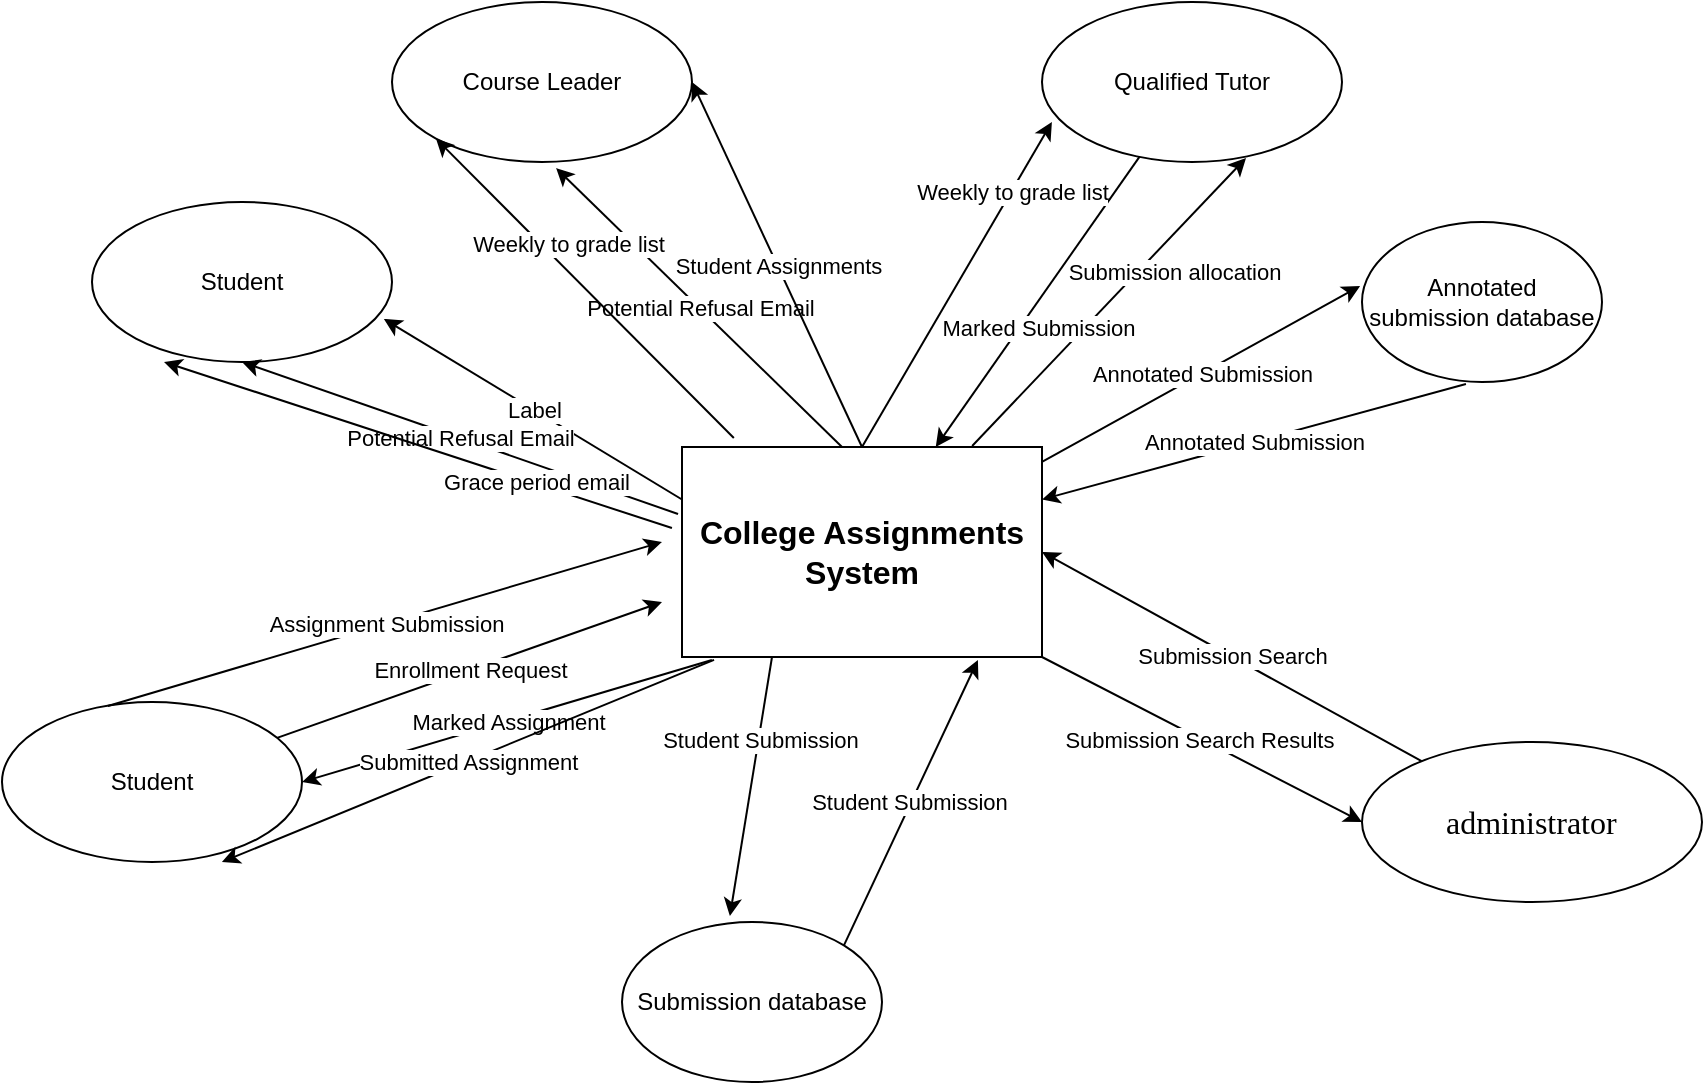 <mxfile version="14.2.2" type="github" pages="6">
  <diagram id="R2lEEEUBdFMjLlhIrx00" name="Level 0">
    <mxGraphModel dx="1236" dy="783" grid="1" gridSize="10" guides="1" tooltips="1" connect="1" arrows="1" fold="1" page="1" pageScale="1" pageWidth="850" pageHeight="1100" math="0" shadow="0" extFonts="Permanent Marker^https://fonts.googleapis.com/css?family=Permanent+Marker">
      <root>
        <mxCell id="0" />
        <mxCell id="1" parent="0" />
        <mxCell id="hjnHHBNUI-fx74SFqcon-1" value="Student" style="ellipse;whiteSpace=wrap;html=1;" parent="1" vertex="1">
          <mxGeometry x="80" y="510" width="150" height="80" as="geometry" />
        </mxCell>
        <mxCell id="hjnHHBNUI-fx74SFqcon-2" value="&lt;div class=&quot;page&quot; title=&quot;Page 3&quot;&gt;&lt;div class=&quot;layoutArea&quot;&gt;&lt;div class=&quot;column&quot;&gt;&lt;p&gt;&lt;span style=&quot;font-size: 12pt ; font-family: &amp;#34;arial&amp;#34; ; font-weight: 700&quot;&gt;College Assignments System&lt;/span&gt;&lt;/p&gt;&lt;/div&gt;&lt;/div&gt;&lt;/div&gt;" style="rounded=0;whiteSpace=wrap;html=1;" parent="1" vertex="1">
          <mxGeometry x="420" y="382.5" width="180" height="105" as="geometry" />
        </mxCell>
        <mxCell id="hjnHHBNUI-fx74SFqcon-4" value="" style="endArrow=classic;html=1;" parent="1" source="hjnHHBNUI-fx74SFqcon-1" edge="1">
          <mxGeometry relative="1" as="geometry">
            <mxPoint x="300" y="470" as="sourcePoint" />
            <mxPoint x="410" y="460" as="targetPoint" />
          </mxGeometry>
        </mxCell>
        <mxCell id="hjnHHBNUI-fx74SFqcon-5" value="Enrollment Request" style="edgeLabel;resizable=0;html=1;align=center;verticalAlign=middle;" parent="hjnHHBNUI-fx74SFqcon-4" connectable="0" vertex="1">
          <mxGeometry relative="1" as="geometry">
            <mxPoint as="offset" />
          </mxGeometry>
        </mxCell>
        <mxCell id="hjnHHBNUI-fx74SFqcon-10" value="" style="endArrow=classic;html=1;exitX=0.353;exitY=0.025;exitDx=0;exitDy=0;exitPerimeter=0;" parent="1" source="hjnHHBNUI-fx74SFqcon-1" edge="1">
          <mxGeometry relative="1" as="geometry">
            <mxPoint x="370" y="400" as="sourcePoint" />
            <mxPoint x="410" y="430" as="targetPoint" />
          </mxGeometry>
        </mxCell>
        <mxCell id="hjnHHBNUI-fx74SFqcon-11" value="Assignment Submission" style="edgeLabel;resizable=0;html=1;align=center;verticalAlign=middle;" parent="hjnHHBNUI-fx74SFqcon-10" connectable="0" vertex="1">
          <mxGeometry relative="1" as="geometry" />
        </mxCell>
        <mxCell id="hjnHHBNUI-fx74SFqcon-12" value="Student" style="ellipse;whiteSpace=wrap;html=1;" parent="1" vertex="1">
          <mxGeometry x="125" y="260" width="150" height="80" as="geometry" />
        </mxCell>
        <mxCell id="hjnHHBNUI-fx74SFqcon-13" value="" style="endArrow=classic;html=1;exitX=0;exitY=0.25;exitDx=0;exitDy=0;entryX=0.973;entryY=0.731;entryDx=0;entryDy=0;entryPerimeter=0;" parent="1" source="hjnHHBNUI-fx74SFqcon-2" target="hjnHHBNUI-fx74SFqcon-12" edge="1">
          <mxGeometry relative="1" as="geometry">
            <mxPoint x="370" y="400" as="sourcePoint" />
            <mxPoint x="470" y="400" as="targetPoint" />
          </mxGeometry>
        </mxCell>
        <mxCell id="hjnHHBNUI-fx74SFqcon-14" value="Label" style="edgeLabel;resizable=0;html=1;align=center;verticalAlign=middle;" parent="hjnHHBNUI-fx74SFqcon-13" connectable="0" vertex="1">
          <mxGeometry relative="1" as="geometry" />
        </mxCell>
        <mxCell id="hjnHHBNUI-fx74SFqcon-15" value="Course Leader" style="ellipse;whiteSpace=wrap;html=1;" parent="1" vertex="1">
          <mxGeometry x="275" y="160" width="150" height="80" as="geometry" />
        </mxCell>
        <mxCell id="hjnHHBNUI-fx74SFqcon-16" value="" style="endArrow=classic;html=1;exitX=-0.011;exitY=0.319;exitDx=0;exitDy=0;exitPerimeter=0;entryX=0.5;entryY=1;entryDx=0;entryDy=0;" parent="1" source="hjnHHBNUI-fx74SFqcon-2" target="hjnHHBNUI-fx74SFqcon-12" edge="1">
          <mxGeometry relative="1" as="geometry">
            <mxPoint x="370" y="400" as="sourcePoint" />
            <mxPoint x="470" y="400" as="targetPoint" />
          </mxGeometry>
        </mxCell>
        <mxCell id="hjnHHBNUI-fx74SFqcon-17" value="Potential Refusal Email" style="edgeLabel;resizable=0;html=1;align=center;verticalAlign=middle;" parent="hjnHHBNUI-fx74SFqcon-16" connectable="0" vertex="1">
          <mxGeometry relative="1" as="geometry" />
        </mxCell>
        <mxCell id="hjnHHBNUI-fx74SFqcon-18" value="" style="endArrow=classic;html=1;exitX=-0.011;exitY=0.319;exitDx=0;exitDy=0;exitPerimeter=0;entryX=0.547;entryY=1.038;entryDx=0;entryDy=0;entryPerimeter=0;" parent="1" target="hjnHHBNUI-fx74SFqcon-15" edge="1">
          <mxGeometry relative="1" as="geometry">
            <mxPoint x="500" y="382.505" as="sourcePoint" />
            <mxPoint x="286.98" y="326.51" as="targetPoint" />
          </mxGeometry>
        </mxCell>
        <mxCell id="hjnHHBNUI-fx74SFqcon-19" value="Potential Refusal Email" style="edgeLabel;resizable=0;html=1;align=center;verticalAlign=middle;" parent="hjnHHBNUI-fx74SFqcon-18" connectable="0" vertex="1">
          <mxGeometry relative="1" as="geometry" />
        </mxCell>
        <mxCell id="hjnHHBNUI-fx74SFqcon-20" value="Qualified Tutor" style="ellipse;whiteSpace=wrap;html=1;" parent="1" vertex="1">
          <mxGeometry x="600" y="160" width="150" height="80" as="geometry" />
        </mxCell>
        <mxCell id="hjnHHBNUI-fx74SFqcon-24" value="&lt;div class=&quot;page&quot; title=&quot;Page 4&quot;&gt;&lt;div class=&quot;layoutArea&quot;&gt;&lt;div class=&quot;column&quot;&gt;&lt;ul style=&quot;list-style-type: none&quot;&gt;&lt;li&gt;&lt;p&gt;&lt;font face=&quot;arialmt&quot; size=&quot;3&quot;&gt;administrator&lt;/font&gt;&lt;/p&gt;&lt;/li&gt;&lt;/ul&gt;&lt;/div&gt;&lt;/div&gt;&lt;/div&gt;" style="ellipse;whiteSpace=wrap;html=1;align=left;" parent="1" vertex="1">
          <mxGeometry x="760" y="530" width="170" height="80" as="geometry" />
        </mxCell>
        <mxCell id="hjnHHBNUI-fx74SFqcon-27" value="" style="endArrow=classic;html=1;exitX=0.806;exitY=-0.005;exitDx=0;exitDy=0;exitPerimeter=0;entryX=0.68;entryY=0.975;entryDx=0;entryDy=0;entryPerimeter=0;" parent="1" source="hjnHHBNUI-fx74SFqcon-2" target="hjnHHBNUI-fx74SFqcon-20" edge="1">
          <mxGeometry relative="1" as="geometry">
            <mxPoint x="560" y="330" as="sourcePoint" />
            <mxPoint x="700" y="271" as="targetPoint" />
          </mxGeometry>
        </mxCell>
        <mxCell id="hjnHHBNUI-fx74SFqcon-28" value="Submission allocation" style="edgeLabel;resizable=0;html=1;align=center;verticalAlign=middle;" parent="hjnHHBNUI-fx74SFqcon-27" connectable="0" vertex="1">
          <mxGeometry relative="1" as="geometry">
            <mxPoint x="31.65" y="-15.19" as="offset" />
          </mxGeometry>
        </mxCell>
        <mxCell id="hjnHHBNUI-fx74SFqcon-32" value="" style="endArrow=classic;html=1;verticalAlign=bottom;labelPosition=center;verticalLabelPosition=top;align=center;" parent="1" source="hjnHHBNUI-fx74SFqcon-20" target="hjnHHBNUI-fx74SFqcon-2" edge="1">
          <mxGeometry relative="1" as="geometry">
            <mxPoint x="520" y="300" as="sourcePoint" />
            <mxPoint x="620" y="300" as="targetPoint" />
          </mxGeometry>
        </mxCell>
        <mxCell id="hjnHHBNUI-fx74SFqcon-33" value="Marked Submission" style="edgeLabel;resizable=0;html=1;align=center;verticalAlign=top;labelPosition=center;verticalLabelPosition=bottom;" parent="hjnHHBNUI-fx74SFqcon-32" connectable="0" vertex="1">
          <mxGeometry relative="1" as="geometry" />
        </mxCell>
        <mxCell id="hjnHHBNUI-fx74SFqcon-36" value="" style="endArrow=classic;html=1;exitX=0.083;exitY=1.014;exitDx=0;exitDy=0;exitPerimeter=0;entryX=1;entryY=0.5;entryDx=0;entryDy=0;" parent="1" source="hjnHHBNUI-fx74SFqcon-2" target="hjnHHBNUI-fx74SFqcon-1" edge="1">
          <mxGeometry relative="1" as="geometry">
            <mxPoint x="425" y="529.5" as="sourcePoint" />
            <mxPoint x="525" y="529.5" as="targetPoint" />
          </mxGeometry>
        </mxCell>
        <mxCell id="hjnHHBNUI-fx74SFqcon-37" value="Marked Assignment" style="edgeLabel;resizable=0;html=1;align=center;verticalAlign=middle;" parent="hjnHHBNUI-fx74SFqcon-36" connectable="0" vertex="1">
          <mxGeometry relative="1" as="geometry" />
        </mxCell>
        <mxCell id="J2Z6CddAGwDVOiYWEQSv-2" value="" style="endArrow=classic;html=1;entryX=0;entryY=0.5;entryDx=0;entryDy=0;" edge="1" parent="1" target="hjnHHBNUI-fx74SFqcon-24">
          <mxGeometry relative="1" as="geometry">
            <mxPoint x="600" y="487.5" as="sourcePoint" />
            <mxPoint x="700" y="487.5" as="targetPoint" />
          </mxGeometry>
        </mxCell>
        <mxCell id="J2Z6CddAGwDVOiYWEQSv-3" value="Submission Search Results&amp;nbsp;" style="edgeLabel;resizable=0;html=1;align=center;verticalAlign=middle;" connectable="0" vertex="1" parent="J2Z6CddAGwDVOiYWEQSv-2">
          <mxGeometry relative="1" as="geometry" />
        </mxCell>
        <mxCell id="J2Z6CddAGwDVOiYWEQSv-4" value="" style="endArrow=classic;html=1;entryX=1;entryY=0.5;entryDx=0;entryDy=0;" edge="1" parent="1" source="hjnHHBNUI-fx74SFqcon-24" target="hjnHHBNUI-fx74SFqcon-2">
          <mxGeometry relative="1" as="geometry">
            <mxPoint x="760" y="500" as="sourcePoint" />
            <mxPoint x="860" y="500" as="targetPoint" />
          </mxGeometry>
        </mxCell>
        <mxCell id="J2Z6CddAGwDVOiYWEQSv-5" value="Submission Search" style="edgeLabel;resizable=0;html=1;align=center;verticalAlign=middle;" connectable="0" vertex="1" parent="J2Z6CddAGwDVOiYWEQSv-4">
          <mxGeometry relative="1" as="geometry" />
        </mxCell>
        <mxCell id="J2Z6CddAGwDVOiYWEQSv-6" value="Submission database" style="ellipse;whiteSpace=wrap;html=1;" vertex="1" parent="1">
          <mxGeometry x="390" y="620" width="130" height="80" as="geometry" />
        </mxCell>
        <mxCell id="J2Z6CddAGwDVOiYWEQSv-7" value="" style="endArrow=classic;html=1;exitX=1;exitY=0;exitDx=0;exitDy=0;entryX=0.822;entryY=1.014;entryDx=0;entryDy=0;entryPerimeter=0;" edge="1" parent="1" source="J2Z6CddAGwDVOiYWEQSv-6" target="hjnHHBNUI-fx74SFqcon-2">
          <mxGeometry relative="1" as="geometry">
            <mxPoint x="510" y="580" as="sourcePoint" />
            <mxPoint x="610" y="580" as="targetPoint" />
          </mxGeometry>
        </mxCell>
        <mxCell id="J2Z6CddAGwDVOiYWEQSv-8" value="Student Submission&amp;nbsp;" style="edgeLabel;resizable=0;html=1;align=center;verticalAlign=middle;" connectable="0" vertex="1" parent="J2Z6CddAGwDVOiYWEQSv-7">
          <mxGeometry relative="1" as="geometry" />
        </mxCell>
        <mxCell id="J2Z6CddAGwDVOiYWEQSv-9" value="" style="endArrow=classic;html=1;exitX=0.25;exitY=1;exitDx=0;exitDy=0;entryX=0.415;entryY=-0.037;entryDx=0;entryDy=0;entryPerimeter=0;" edge="1" parent="1" source="hjnHHBNUI-fx74SFqcon-2" target="J2Z6CddAGwDVOiYWEQSv-6">
          <mxGeometry relative="1" as="geometry">
            <mxPoint x="390" y="549" as="sourcePoint" />
            <mxPoint x="390" y="570" as="targetPoint" />
          </mxGeometry>
        </mxCell>
        <mxCell id="J2Z6CddAGwDVOiYWEQSv-10" value="Student Submission" style="edgeLabel;resizable=0;html=1;align=center;verticalAlign=middle;" connectable="0" vertex="1" parent="J2Z6CddAGwDVOiYWEQSv-9">
          <mxGeometry relative="1" as="geometry">
            <mxPoint x="4.45" y="-23.57" as="offset" />
          </mxGeometry>
        </mxCell>
        <mxCell id="J2Z6CddAGwDVOiYWEQSv-11" value="" style="endArrow=classic;html=1;exitX=0.5;exitY=0;exitDx=0;exitDy=0;entryX=0.033;entryY=0.75;entryDx=0;entryDy=0;entryPerimeter=0;" edge="1" parent="1" source="hjnHHBNUI-fx74SFqcon-2" target="hjnHHBNUI-fx74SFqcon-20">
          <mxGeometry relative="1" as="geometry">
            <mxPoint x="520" y="310" as="sourcePoint" />
            <mxPoint x="600" y="280" as="targetPoint" />
          </mxGeometry>
        </mxCell>
        <mxCell id="J2Z6CddAGwDVOiYWEQSv-12" value="Weekly to grade list" style="edgeLabel;resizable=0;html=1;align=center;verticalAlign=middle;" connectable="0" vertex="1" parent="J2Z6CddAGwDVOiYWEQSv-11">
          <mxGeometry relative="1" as="geometry">
            <mxPoint x="27.66" y="-46.5" as="offset" />
          </mxGeometry>
        </mxCell>
        <mxCell id="J2Z6CddAGwDVOiYWEQSv-13" value="" style="endArrow=classic;html=1;exitX=0.144;exitY=-0.043;exitDx=0;exitDy=0;entryX=0;entryY=1;entryDx=0;entryDy=0;exitPerimeter=0;" edge="1" parent="1" source="hjnHHBNUI-fx74SFqcon-2" target="hjnHHBNUI-fx74SFqcon-15">
          <mxGeometry relative="1" as="geometry">
            <mxPoint x="425.05" y="382.5" as="sourcePoint" />
            <mxPoint x="520" y="220" as="targetPoint" />
          </mxGeometry>
        </mxCell>
        <mxCell id="J2Z6CddAGwDVOiYWEQSv-14" value="Weekly to grade list" style="edgeLabel;resizable=0;html=1;align=center;verticalAlign=middle;" connectable="0" vertex="1" parent="J2Z6CddAGwDVOiYWEQSv-13">
          <mxGeometry relative="1" as="geometry">
            <mxPoint x="-8.77" y="-22.83" as="offset" />
          </mxGeometry>
        </mxCell>
        <mxCell id="J2Z6CddAGwDVOiYWEQSv-16" value="Annotated submission database" style="ellipse;whiteSpace=wrap;html=1;" vertex="1" parent="1">
          <mxGeometry x="760" y="270" width="120" height="80" as="geometry" />
        </mxCell>
        <mxCell id="J2Z6CddAGwDVOiYWEQSv-17" value="" style="endArrow=classic;html=1;exitX=1;exitY=0.071;exitDx=0;exitDy=0;exitPerimeter=0;entryX=-0.008;entryY=0.4;entryDx=0;entryDy=0;entryPerimeter=0;" edge="1" parent="1" source="hjnHHBNUI-fx74SFqcon-2" target="J2Z6CddAGwDVOiYWEQSv-16">
          <mxGeometry relative="1" as="geometry">
            <mxPoint x="620" y="380" as="sourcePoint" />
            <mxPoint x="720" y="380" as="targetPoint" />
          </mxGeometry>
        </mxCell>
        <mxCell id="J2Z6CddAGwDVOiYWEQSv-18" value="Annotated Submission" style="edgeLabel;resizable=0;html=1;align=center;verticalAlign=middle;" connectable="0" vertex="1" parent="J2Z6CddAGwDVOiYWEQSv-17">
          <mxGeometry relative="1" as="geometry" />
        </mxCell>
        <mxCell id="J2Z6CddAGwDVOiYWEQSv-19" value="" style="endArrow=classic;html=1;exitX=0.433;exitY=1.013;exitDx=0;exitDy=0;exitPerimeter=0;entryX=1;entryY=0.25;entryDx=0;entryDy=0;" edge="1" parent="1" source="J2Z6CddAGwDVOiYWEQSv-16" target="hjnHHBNUI-fx74SFqcon-2">
          <mxGeometry relative="1" as="geometry">
            <mxPoint x="630" y="417.955" as="sourcePoint" />
            <mxPoint x="789.04" y="330" as="targetPoint" />
          </mxGeometry>
        </mxCell>
        <mxCell id="J2Z6CddAGwDVOiYWEQSv-20" value="Annotated Submission" style="edgeLabel;resizable=0;html=1;align=center;verticalAlign=middle;" connectable="0" vertex="1" parent="J2Z6CddAGwDVOiYWEQSv-19">
          <mxGeometry relative="1" as="geometry" />
        </mxCell>
        <mxCell id="J2Z6CddAGwDVOiYWEQSv-21" value="" style="endArrow=classic;html=1;exitX=0.5;exitY=0;exitDx=0;exitDy=0;entryX=1;entryY=0.5;entryDx=0;entryDy=0;" edge="1" parent="1" source="hjnHHBNUI-fx74SFqcon-2" target="hjnHHBNUI-fx74SFqcon-15">
          <mxGeometry relative="1" as="geometry">
            <mxPoint x="450" y="230" as="sourcePoint" />
            <mxPoint x="550" y="230" as="targetPoint" />
          </mxGeometry>
        </mxCell>
        <mxCell id="J2Z6CddAGwDVOiYWEQSv-22" value="Student Assignments" style="edgeLabel;resizable=0;html=1;align=center;verticalAlign=middle;" connectable="0" vertex="1" parent="J2Z6CddAGwDVOiYWEQSv-21">
          <mxGeometry relative="1" as="geometry" />
        </mxCell>
        <mxCell id="J2Z6CddAGwDVOiYWEQSv-23" value="" style="endArrow=classic;html=1;exitX=-0.028;exitY=0.386;exitDx=0;exitDy=0;exitPerimeter=0;entryX=0.24;entryY=1;entryDx=0;entryDy=0;entryPerimeter=0;" edge="1" parent="1" source="hjnHHBNUI-fx74SFqcon-2" target="hjnHHBNUI-fx74SFqcon-12">
          <mxGeometry relative="1" as="geometry">
            <mxPoint x="170" y="434.5" as="sourcePoint" />
            <mxPoint x="270" y="434.5" as="targetPoint" />
          </mxGeometry>
        </mxCell>
        <mxCell id="J2Z6CddAGwDVOiYWEQSv-24" value="Grace period email" style="edgeLabel;resizable=0;html=1;align=center;verticalAlign=middle;" connectable="0" vertex="1" parent="J2Z6CddAGwDVOiYWEQSv-23">
          <mxGeometry relative="1" as="geometry">
            <mxPoint x="59.13" y="18.39" as="offset" />
          </mxGeometry>
        </mxCell>
        <mxCell id="J2Z6CddAGwDVOiYWEQSv-25" value="" style="endArrow=classic;html=1;exitX=0.089;exitY=1.014;exitDx=0;exitDy=0;exitPerimeter=0;entryX=0.733;entryY=1;entryDx=0;entryDy=0;entryPerimeter=0;" edge="1" parent="1" source="hjnHHBNUI-fx74SFqcon-2" target="hjnHHBNUI-fx74SFqcon-1">
          <mxGeometry relative="1" as="geometry">
            <mxPoint x="190.0" y="672" as="sourcePoint" />
            <mxPoint x="467.05" y="590" as="targetPoint" />
          </mxGeometry>
        </mxCell>
        <mxCell id="J2Z6CddAGwDVOiYWEQSv-26" value="Submitted Assignment" style="edgeLabel;resizable=0;html=1;align=center;verticalAlign=middle;" connectable="0" vertex="1" parent="J2Z6CddAGwDVOiYWEQSv-25">
          <mxGeometry relative="1" as="geometry" />
        </mxCell>
      </root>
    </mxGraphModel>
  </diagram>
  <diagram id="8Bv0LOGd3b8pt_Gm8cTP" name="Level 1">
    <mxGraphModel dx="2058" dy="1948" grid="1" gridSize="10" guides="1" tooltips="1" connect="1" arrows="1" fold="1" page="1" pageScale="1" pageWidth="850" pageHeight="1100" math="0" shadow="0">
      <root>
        <mxCell id="sAVvyaZXAO0dGB6AYDwF-0" />
        <mxCell id="sAVvyaZXAO0dGB6AYDwF-1" parent="sAVvyaZXAO0dGB6AYDwF-0" />
        <mxCell id="96cyTNNRMfbk10FKxGCS-0" value="Student" style="ellipse;whiteSpace=wrap;html=1;" vertex="1" parent="sAVvyaZXAO0dGB6AYDwF-1">
          <mxGeometry x="-140" y="630" width="150" height="80" as="geometry" />
        </mxCell>
        <mxCell id="96cyTNNRMfbk10FKxGCS-6" value="Student" style="ellipse;whiteSpace=wrap;html=1;" vertex="1" parent="sAVvyaZXAO0dGB6AYDwF-1">
          <mxGeometry x="-160" y="170" width="150" height="80" as="geometry" />
        </mxCell>
        <mxCell id="96cyTNNRMfbk10FKxGCS-14" value="Tutor" style="ellipse;whiteSpace=wrap;html=1;" vertex="1" parent="sAVvyaZXAO0dGB6AYDwF-1">
          <mxGeometry x="540" y="-10" width="150" height="80" as="geometry" />
        </mxCell>
        <mxCell id="e5mURTmY6xGhS5qnX2kr-0" value="College Assignments System" style="swimlane;" vertex="1" parent="sAVvyaZXAO0dGB6AYDwF-1">
          <mxGeometry x="120" y="180" width="680" height="520" as="geometry" />
        </mxCell>
        <mxCell id="e5mURTmY6xGhS5qnX2kr-1" value="&lt;br&gt;Assignment due date verification" style="whiteSpace=wrap;html=1;aspect=fixed;fillColor=#d5e8d4;strokeColor=#82b366;" vertex="1" parent="e5mURTmY6xGhS5qnX2kr-0">
          <mxGeometry x="20" y="40" width="100" height="100" as="geometry" />
        </mxCell>
        <mxCell id="e5mURTmY6xGhS5qnX2kr-6" value="Refusal Email" style="whiteSpace=wrap;html=1;aspect=fixed;fillColor=#d5e8d4;strokeColor=#82b366;" vertex="1" parent="e5mURTmY6xGhS5qnX2kr-0">
          <mxGeometry x="25" y="190" width="90" height="90" as="geometry" />
        </mxCell>
        <mxCell id="e5mURTmY6xGhS5qnX2kr-4" value="" style="endArrow=classic;html=1;" edge="1" parent="e5mURTmY6xGhS5qnX2kr-0">
          <mxGeometry relative="1" as="geometry">
            <mxPoint x="69.5" y="140" as="sourcePoint" />
            <mxPoint x="69.5" y="190" as="targetPoint" />
          </mxGeometry>
        </mxCell>
        <mxCell id="e5mURTmY6xGhS5qnX2kr-13" value="Student Submission Database" style="whiteSpace=wrap;html=1;aspect=fixed;fillColor=#f8cecc;strokeColor=#b85450;" vertex="1" parent="e5mURTmY6xGhS5qnX2kr-0">
          <mxGeometry x="420" y="60" width="90" height="90" as="geometry" />
        </mxCell>
        <mxCell id="pR5mWha7z5UxQTKsw4vr-0" value="Enrollment Verification" style="whiteSpace=wrap;html=1;aspect=fixed;fillColor=#d5e8d4;strokeColor=#82b366;" vertex="1" parent="e5mURTmY6xGhS5qnX2kr-0">
          <mxGeometry x="180" y="40" width="100" height="100" as="geometry" />
        </mxCell>
        <mxCell id="pR5mWha7z5UxQTKsw4vr-1" value="" style="endArrow=classic;html=1;exitX=1;exitY=0.5;exitDx=0;exitDy=0;entryX=0;entryY=0.5;entryDx=0;entryDy=0;" edge="1" parent="e5mURTmY6xGhS5qnX2kr-0" source="e5mURTmY6xGhS5qnX2kr-1" target="pR5mWha7z5UxQTKsw4vr-0">
          <mxGeometry width="50" height="50" relative="1" as="geometry">
            <mxPoint x="180" y="200" as="sourcePoint" />
            <mxPoint x="230" y="150" as="targetPoint" />
          </mxGeometry>
        </mxCell>
        <mxCell id="pR5mWha7z5UxQTKsw4vr-2" value="" style="endArrow=classic;html=1;exitX=0.42;exitY=1;exitDx=0;exitDy=0;exitPerimeter=0;entryX=0.989;entryY=0.422;entryDx=0;entryDy=0;entryPerimeter=0;" edge="1" parent="e5mURTmY6xGhS5qnX2kr-0" source="pR5mWha7z5UxQTKsw4vr-0" target="e5mURTmY6xGhS5qnX2kr-6">
          <mxGeometry width="50" height="50" relative="1" as="geometry">
            <mxPoint x="240" y="200" as="sourcePoint" />
            <mxPoint x="290" y="150" as="targetPoint" />
          </mxGeometry>
        </mxCell>
        <mxCell id="pR5mWha7z5UxQTKsw4vr-3" value="" style="endArrow=classic;html=1;exitX=1.01;exitY=0.58;exitDx=0;exitDy=0;exitPerimeter=0;entryX=0;entryY=0.5;entryDx=0;entryDy=0;" edge="1" parent="e5mURTmY6xGhS5qnX2kr-0" source="pR5mWha7z5UxQTKsw4vr-0" target="e5mURTmY6xGhS5qnX2kr-13">
          <mxGeometry width="50" height="50" relative="1" as="geometry">
            <mxPoint x="290" y="260" as="sourcePoint" />
            <mxPoint x="340" y="210" as="targetPoint" />
          </mxGeometry>
        </mxCell>
        <mxCell id="pR5mWha7z5UxQTKsw4vr-4" value="Student Submission Database" style="whiteSpace=wrap;html=1;aspect=fixed;fillColor=#f8cecc;strokeColor=#b85450;" vertex="1" parent="e5mURTmY6xGhS5qnX2kr-0">
          <mxGeometry x="60" y="320" width="90" height="90" as="geometry" />
        </mxCell>
        <mxCell id="pR5mWha7z5UxQTKsw4vr-12" value="Annotated Submission Database" style="whiteSpace=wrap;html=1;aspect=fixed;fillColor=#f8cecc;strokeColor=#b85450;" vertex="1" parent="e5mURTmY6xGhS5qnX2kr-0">
          <mxGeometry x="540" y="60" width="90" height="90" as="geometry" />
        </mxCell>
        <mxCell id="pR5mWha7z5UxQTKsw4vr-16" value="" style="endArrow=classic;html=1;exitX=0.5;exitY=1;exitDx=0;exitDy=0;entryX=0.75;entryY=0;entryDx=0;entryDy=0;" edge="1" parent="e5mURTmY6xGhS5qnX2kr-0" source="pR5mWha7z5UxQTKsw4vr-12" target="pR5mWha7z5UxQTKsw4vr-35">
          <mxGeometry width="50" height="50" relative="1" as="geometry">
            <mxPoint x="290" y="340" as="sourcePoint" />
            <mxPoint x="585" y="210" as="targetPoint" />
          </mxGeometry>
        </mxCell>
        <mxCell id="pR5mWha7z5UxQTKsw4vr-17" value="" style="endArrow=classic;html=1;exitX=0.5;exitY=1;exitDx=0;exitDy=0;entryX=0.25;entryY=0;entryDx=0;entryDy=0;" edge="1" parent="e5mURTmY6xGhS5qnX2kr-0" source="e5mURTmY6xGhS5qnX2kr-13" target="pR5mWha7z5UxQTKsw4vr-35">
          <mxGeometry width="50" height="50" relative="1" as="geometry">
            <mxPoint x="310" y="150" as="sourcePoint" />
            <mxPoint x="465" y="270" as="targetPoint" />
          </mxGeometry>
        </mxCell>
        <mxCell id="pR5mWha7z5UxQTKsw4vr-35" value="&lt;span&gt;Check for mark on assignments (each week)&lt;/span&gt;" style="whiteSpace=wrap;html=1;aspect=fixed;fillColor=#d5e8d4;strokeColor=#82b366;" vertex="1" parent="e5mURTmY6xGhS5qnX2kr-0">
          <mxGeometry x="545" y="325" width="80" height="80" as="geometry" />
        </mxCell>
        <mxCell id="pR5mWha7z5UxQTKsw4vr-40" value="Check for non-submission" style="whiteSpace=wrap;html=1;aspect=fixed;fillColor=#d5e8d4;strokeColor=#82b366;" vertex="1" parent="e5mURTmY6xGhS5qnX2kr-0">
          <mxGeometry x="210" y="370" width="90" height="90" as="geometry" />
        </mxCell>
        <mxCell id="pR5mWha7z5UxQTKsw4vr-41" value="" style="endArrow=classic;html=1;exitX=1.022;exitY=0.389;exitDx=0;exitDy=0;exitPerimeter=0;entryX=0;entryY=0.25;entryDx=0;entryDy=0;" edge="1" parent="e5mURTmY6xGhS5qnX2kr-0" source="pR5mWha7z5UxQTKsw4vr-4" target="pR5mWha7z5UxQTKsw4vr-40">
          <mxGeometry width="50" height="50" relative="1" as="geometry">
            <mxPoint x="290" y="250" as="sourcePoint" />
            <mxPoint x="340" y="200" as="targetPoint" />
          </mxGeometry>
        </mxCell>
        <mxCell id="pR5mWha7z5UxQTKsw4vr-43" value="" style="endArrow=classic;html=1;exitX=0;exitY=0.75;exitDx=0;exitDy=0;entryX=1;entryY=0.75;entryDx=0;entryDy=0;" edge="1" parent="e5mURTmY6xGhS5qnX2kr-0" source="pR5mWha7z5UxQTKsw4vr-40" target="pR5mWha7z5UxQTKsw4vr-4">
          <mxGeometry width="50" height="50" relative="1" as="geometry">
            <mxPoint x="290" y="250" as="sourcePoint" />
            <mxPoint x="340" y="200" as="targetPoint" />
          </mxGeometry>
        </mxCell>
        <mxCell id="pR5mWha7z5UxQTKsw4vr-45" value="Grace period email" style="whiteSpace=wrap;html=1;aspect=fixed;fillColor=#d5e8d4;strokeColor=#82b366;" vertex="1" parent="e5mURTmY6xGhS5qnX2kr-0">
          <mxGeometry x="340" y="370" width="90" height="90" as="geometry" />
        </mxCell>
        <mxCell id="pR5mWha7z5UxQTKsw4vr-44" value="" style="endArrow=classic;html=1;exitX=1;exitY=0.5;exitDx=0;exitDy=0;entryX=0;entryY=0.5;entryDx=0;entryDy=0;" edge="1" parent="e5mURTmY6xGhS5qnX2kr-0" source="pR5mWha7z5UxQTKsw4vr-40" target="pR5mWha7z5UxQTKsw4vr-45">
          <mxGeometry width="50" height="50" relative="1" as="geometry">
            <mxPoint x="280" y="250" as="sourcePoint" />
            <mxPoint x="330" y="415" as="targetPoint" />
          </mxGeometry>
        </mxCell>
        <mxCell id="e5mURTmY6xGhS5qnX2kr-2" value="" style="endArrow=classic;html=1;exitX=0.933;exitY=0.25;exitDx=0;exitDy=0;exitPerimeter=0;entryX=0;entryY=0.25;entryDx=0;entryDy=0;" edge="1" parent="sAVvyaZXAO0dGB6AYDwF-1" source="96cyTNNRMfbk10FKxGCS-6" target="e5mURTmY6xGhS5qnX2kr-1">
          <mxGeometry relative="1" as="geometry">
            <mxPoint x="30" y="199.5" as="sourcePoint" />
            <mxPoint x="170" y="200" as="targetPoint" />
          </mxGeometry>
        </mxCell>
        <mxCell id="e5mURTmY6xGhS5qnX2kr-3" value="Assignment Submission" style="edgeLabel;resizable=0;html=1;align=center;verticalAlign=middle;" connectable="0" vertex="1" parent="e5mURTmY6xGhS5qnX2kr-2">
          <mxGeometry relative="1" as="geometry" />
        </mxCell>
        <mxCell id="e5mURTmY6xGhS5qnX2kr-7" value="Student" style="ellipse;whiteSpace=wrap;html=1;" vertex="1" parent="sAVvyaZXAO0dGB6AYDwF-1">
          <mxGeometry x="-170" y="290" width="150" height="80" as="geometry" />
        </mxCell>
        <mxCell id="e5mURTmY6xGhS5qnX2kr-8" value="" style="endArrow=classic;html=1;exitX=-0.011;exitY=0.4;exitDx=0;exitDy=0;exitPerimeter=0;entryX=1;entryY=0.5;entryDx=0;entryDy=0;" edge="1" parent="sAVvyaZXAO0dGB6AYDwF-1" source="e5mURTmY6xGhS5qnX2kr-6" target="e5mURTmY6xGhS5qnX2kr-7">
          <mxGeometry relative="1" as="geometry">
            <mxPoint x="-10" y="300" as="sourcePoint" />
            <mxPoint x="90" y="300" as="targetPoint" />
          </mxGeometry>
        </mxCell>
        <mxCell id="e5mURTmY6xGhS5qnX2kr-9" value="Refusal Email" style="edgeLabel;resizable=0;html=1;align=center;verticalAlign=middle;" connectable="0" vertex="1" parent="e5mURTmY6xGhS5qnX2kr-8">
          <mxGeometry relative="1" as="geometry" />
        </mxCell>
        <mxCell id="e5mURTmY6xGhS5qnX2kr-10" value="Course Leader" style="ellipse;whiteSpace=wrap;html=1;" vertex="1" parent="sAVvyaZXAO0dGB6AYDwF-1">
          <mxGeometry x="-150" y="450" width="150" height="80" as="geometry" />
        </mxCell>
        <mxCell id="e5mURTmY6xGhS5qnX2kr-11" value="" style="endArrow=classic;html=1;exitX=0;exitY=0.75;exitDx=0;exitDy=0;entryX=1.02;entryY=0.425;entryDx=0;entryDy=0;entryPerimeter=0;" edge="1" parent="sAVvyaZXAO0dGB6AYDwF-1" source="e5mURTmY6xGhS5qnX2kr-6" target="e5mURTmY6xGhS5qnX2kr-10">
          <mxGeometry relative="1" as="geometry">
            <mxPoint x="120.0" y="408" as="sourcePoint" />
            <mxPoint x="25.99" y="372" as="targetPoint" />
          </mxGeometry>
        </mxCell>
        <mxCell id="e5mURTmY6xGhS5qnX2kr-12" value="Refusal Email" style="edgeLabel;resizable=0;html=1;align=center;verticalAlign=middle;" connectable="0" vertex="1" parent="e5mURTmY6xGhS5qnX2kr-11">
          <mxGeometry relative="1" as="geometry" />
        </mxCell>
        <mxCell id="pR5mWha7z5UxQTKsw4vr-5" value="" style="endArrow=classic;html=1;exitX=1.02;exitY=0.6;exitDx=0;exitDy=0;exitPerimeter=0;entryX=-0.033;entryY=0.333;entryDx=0;entryDy=0;entryPerimeter=0;" edge="1" parent="sAVvyaZXAO0dGB6AYDwF-1" source="e5mURTmY6xGhS5qnX2kr-10" target="pR5mWha7z5UxQTKsw4vr-4">
          <mxGeometry relative="1" as="geometry">
            <mxPoint x="50" y="530" as="sourcePoint" />
            <mxPoint x="150" y="530" as="targetPoint" />
          </mxGeometry>
        </mxCell>
        <mxCell id="pR5mWha7z5UxQTKsw4vr-6" value="Tutor Assignment" style="edgeLabel;resizable=0;html=1;align=center;verticalAlign=middle;" connectable="0" vertex="1" parent="pR5mWha7z5UxQTKsw4vr-5">
          <mxGeometry relative="1" as="geometry" />
        </mxCell>
        <mxCell id="pR5mWha7z5UxQTKsw4vr-7" value="" style="endArrow=classic;html=1;exitX=-0.011;exitY=0.656;exitDx=0;exitDy=0;exitPerimeter=0;entryX=0.687;entryY=1.038;entryDx=0;entryDy=0;entryPerimeter=0;" edge="1" parent="sAVvyaZXAO0dGB6AYDwF-1" source="pR5mWha7z5UxQTKsw4vr-4" target="e5mURTmY6xGhS5qnX2kr-10">
          <mxGeometry relative="1" as="geometry">
            <mxPoint y="560" as="sourcePoint" />
            <mxPoint x="100" y="560" as="targetPoint" />
          </mxGeometry>
        </mxCell>
        <mxCell id="pR5mWha7z5UxQTKsw4vr-8" value="Submissions" style="edgeLabel;resizable=0;html=1;align=center;verticalAlign=middle;" connectable="0" vertex="1" parent="pR5mWha7z5UxQTKsw4vr-7">
          <mxGeometry relative="1" as="geometry" />
        </mxCell>
        <mxCell id="pR5mWha7z5UxQTKsw4vr-9" value="" style="endArrow=classic;html=1;exitX=0.144;exitY=-0.033;exitDx=0;exitDy=0;exitPerimeter=0;entryX=0;entryY=1;entryDx=0;entryDy=0;" edge="1" parent="sAVvyaZXAO0dGB6AYDwF-1" source="e5mURTmY6xGhS5qnX2kr-13" target="96cyTNNRMfbk10FKxGCS-14">
          <mxGeometry relative="1" as="geometry">
            <mxPoint x="345" y="100" as="sourcePoint" />
            <mxPoint x="505" y="100" as="targetPoint" />
            <Array as="points">
              <mxPoint x="470" y="130" />
            </Array>
          </mxGeometry>
        </mxCell>
        <mxCell id="pR5mWha7z5UxQTKsw4vr-10" value="Student Assignment" style="edgeLabel;resizable=0;html=1;align=center;verticalAlign=middle;" connectable="0" vertex="1" parent="pR5mWha7z5UxQTKsw4vr-9">
          <mxGeometry relative="1" as="geometry" />
        </mxCell>
        <mxCell id="pR5mWha7z5UxQTKsw4vr-11" value="Source" style="edgeLabel;resizable=0;html=1;align=left;verticalAlign=bottom;" connectable="0" vertex="1" parent="pR5mWha7z5UxQTKsw4vr-9">
          <mxGeometry x="-1" relative="1" as="geometry" />
        </mxCell>
        <mxCell id="pR5mWha7z5UxQTKsw4vr-13" value="" style="endArrow=classic;html=1;exitX=0.707;exitY=1;exitDx=0;exitDy=0;exitPerimeter=0;entryX=0.5;entryY=0;entryDx=0;entryDy=0;" edge="1" parent="sAVvyaZXAO0dGB6AYDwF-1" source="96cyTNNRMfbk10FKxGCS-14" target="pR5mWha7z5UxQTKsw4vr-12">
          <mxGeometry relative="1" as="geometry">
            <mxPoint x="690" y="90" as="sourcePoint" />
            <mxPoint x="790" y="90" as="targetPoint" />
            <Array as="points">
              <mxPoint x="695" y="110" />
            </Array>
          </mxGeometry>
        </mxCell>
        <mxCell id="pR5mWha7z5UxQTKsw4vr-14" value="Annotated Submission" style="edgeLabel;resizable=0;html=1;align=center;verticalAlign=middle;" connectable="0" vertex="1" parent="pR5mWha7z5UxQTKsw4vr-13">
          <mxGeometry relative="1" as="geometry">
            <mxPoint x="-5" y="-33.79" as="offset" />
          </mxGeometry>
        </mxCell>
        <mxCell id="pR5mWha7z5UxQTKsw4vr-18" value="Tutor" style="ellipse;whiteSpace=wrap;html=1;" vertex="1" parent="sAVvyaZXAO0dGB6AYDwF-1">
          <mxGeometry x="860" y="260" width="120" height="80" as="geometry" />
        </mxCell>
        <mxCell id="pR5mWha7z5UxQTKsw4vr-19" value="Course Leader" style="ellipse;whiteSpace=wrap;html=1;" vertex="1" parent="sAVvyaZXAO0dGB6AYDwF-1">
          <mxGeometry x="950" y="440" width="120" height="80" as="geometry" />
        </mxCell>
        <mxCell id="pR5mWha7z5UxQTKsw4vr-22" value="" style="endArrow=classic;html=1;entryX=0;entryY=0.5;entryDx=0;entryDy=0;exitX=1;exitY=0.5;exitDx=0;exitDy=0;" edge="1" parent="sAVvyaZXAO0dGB6AYDwF-1" source="pR5mWha7z5UxQTKsw4vr-35" target="pR5mWha7z5UxQTKsw4vr-19">
          <mxGeometry relative="1" as="geometry">
            <mxPoint x="710" y="565" as="sourcePoint" />
            <mxPoint x="910" y="510" as="targetPoint" />
          </mxGeometry>
        </mxCell>
        <mxCell id="pR5mWha7z5UxQTKsw4vr-23" value="&lt;span style=&quot;color: rgb(0 , 0 , 0) ; font-family: &amp;#34;helvetica&amp;#34; ; font-size: 11px ; font-style: normal ; font-weight: normal ; letter-spacing: normal ; text-align: center ; text-indent: 0px ; text-transform: none ; word-spacing: 0px ; background-color: rgb(255 , 255 , 255) ; text-decoration: none ; display: inline ; float: none&quot;&gt;Unmarked Assignments (21 days old)&lt;/span&gt;" style="edgeLabel;resizable=0;html=1;align=center;verticalAlign=middle;" connectable="0" vertex="1" parent="pR5mWha7z5UxQTKsw4vr-22">
          <mxGeometry relative="1" as="geometry">
            <mxPoint y="14.99" as="offset" />
          </mxGeometry>
        </mxCell>
        <mxCell id="pR5mWha7z5UxQTKsw4vr-24" value="" style="endArrow=classic;html=1;exitX=0.387;exitY=0.975;exitDx=0;exitDy=0;exitPerimeter=0;entryX=0.75;entryY=0;entryDx=0;entryDy=0;" edge="1" parent="sAVvyaZXAO0dGB6AYDwF-1" source="96cyTNNRMfbk10FKxGCS-14" target="e5mURTmY6xGhS5qnX2kr-13">
          <mxGeometry relative="1" as="geometry">
            <mxPoint x="430" y="330" as="sourcePoint" />
            <mxPoint x="530" y="330" as="targetPoint" />
          </mxGeometry>
        </mxCell>
        <mxCell id="pR5mWha7z5UxQTKsw4vr-25" value="Query for allocated assignements" style="edgeLabel;resizable=0;html=1;align=center;verticalAlign=middle;" connectable="0" vertex="1" parent="pR5mWha7z5UxQTKsw4vr-24">
          <mxGeometry relative="1" as="geometry" />
        </mxCell>
        <mxCell id="pR5mWha7z5UxQTKsw4vr-26" value="" style="endArrow=classic;html=1;exitX=0.389;exitY=1.022;exitDx=0;exitDy=0;exitPerimeter=0;entryX=0.993;entryY=0.338;entryDx=0;entryDy=0;entryPerimeter=0;" edge="1" parent="sAVvyaZXAO0dGB6AYDwF-1" source="pR5mWha7z5UxQTKsw4vr-4" target="96cyTNNRMfbk10FKxGCS-0">
          <mxGeometry relative="1" as="geometry">
            <mxPoint x="145" y="640" as="sourcePoint" />
            <mxPoint x="245" y="640" as="targetPoint" />
          </mxGeometry>
        </mxCell>
        <mxCell id="pR5mWha7z5UxQTKsw4vr-27" value="Submitted Assignment" style="edgeLabel;resizable=0;html=1;align=center;verticalAlign=middle;" connectable="0" vertex="1" parent="pR5mWha7z5UxQTKsw4vr-26">
          <mxGeometry relative="1" as="geometry" />
        </mxCell>
        <mxCell id="pR5mWha7z5UxQTKsw4vr-28" value="Student" style="ellipse;whiteSpace=wrap;html=1;" vertex="1" parent="sAVvyaZXAO0dGB6AYDwF-1">
          <mxGeometry x="840" y="40" width="120" height="80" as="geometry" />
        </mxCell>
        <mxCell id="pR5mWha7z5UxQTKsw4vr-29" value="" style="endArrow=classic;html=1;exitX=1;exitY=0.25;exitDx=0;exitDy=0;" edge="1" parent="sAVvyaZXAO0dGB6AYDwF-1" source="pR5mWha7z5UxQTKsw4vr-12" target="pR5mWha7z5UxQTKsw4vr-28">
          <mxGeometry relative="1" as="geometry">
            <mxPoint x="820" y="209.5" as="sourcePoint" />
            <mxPoint x="920" y="209.5" as="targetPoint" />
          </mxGeometry>
        </mxCell>
        <mxCell id="pR5mWha7z5UxQTKsw4vr-30" value="Graded Assignment" style="edgeLabel;resizable=0;html=1;align=center;verticalAlign=middle;" connectable="0" vertex="1" parent="pR5mWha7z5UxQTKsw4vr-29">
          <mxGeometry relative="1" as="geometry" />
        </mxCell>
        <mxCell id="pR5mWha7z5UxQTKsw4vr-31" value="" style="endArrow=classic;html=1;exitX=1;exitY=0.5;exitDx=0;exitDy=0;entryX=0;entryY=0.413;entryDx=0;entryDy=0;entryPerimeter=0;" edge="1" parent="sAVvyaZXAO0dGB6AYDwF-1" source="pR5mWha7z5UxQTKsw4vr-12" target="pR5mWha7z5UxQTKsw4vr-18">
          <mxGeometry relative="1" as="geometry">
            <mxPoint x="780" y="299.69" as="sourcePoint" />
            <mxPoint x="925.669" y="159.995" as="targetPoint" />
          </mxGeometry>
        </mxCell>
        <mxCell id="pR5mWha7z5UxQTKsw4vr-32" value="Graded Assignment" style="edgeLabel;resizable=0;html=1;align=center;verticalAlign=middle;" connectable="0" vertex="1" parent="pR5mWha7z5UxQTKsw4vr-31">
          <mxGeometry relative="1" as="geometry" />
        </mxCell>
        <mxCell id="pR5mWha7z5UxQTKsw4vr-33" value="" style="endArrow=classic;html=1;exitX=1.022;exitY=0.933;exitDx=0;exitDy=0;entryX=0;entryY=0;entryDx=0;entryDy=0;exitPerimeter=0;" edge="1" parent="sAVvyaZXAO0dGB6AYDwF-1" source="pR5mWha7z5UxQTKsw4vr-12" target="pR5mWha7z5UxQTKsw4vr-19">
          <mxGeometry relative="1" as="geometry">
            <mxPoint x="730" y="330" as="sourcePoint" />
            <mxPoint x="870" y="348.04" as="targetPoint" />
          </mxGeometry>
        </mxCell>
        <mxCell id="pR5mWha7z5UxQTKsw4vr-34" value="Graded Assignment" style="edgeLabel;resizable=0;html=1;align=center;verticalAlign=middle;" connectable="0" vertex="1" parent="pR5mWha7z5UxQTKsw4vr-33">
          <mxGeometry relative="1" as="geometry" />
        </mxCell>
        <mxCell id="pR5mWha7z5UxQTKsw4vr-37" value="" style="endArrow=classic;html=1;exitX=0.75;exitY=1;exitDx=0;exitDy=0;entryX=0;entryY=0.5;entryDx=0;entryDy=0;" edge="1" parent="sAVvyaZXAO0dGB6AYDwF-1" source="pR5mWha7z5UxQTKsw4vr-35" target="pR5mWha7z5UxQTKsw4vr-39">
          <mxGeometry relative="1" as="geometry">
            <mxPoint x="710" y="615" as="sourcePoint" />
            <mxPoint x="920" y="640" as="targetPoint" />
          </mxGeometry>
        </mxCell>
        <mxCell id="pR5mWha7z5UxQTKsw4vr-38" value="&lt;span style=&quot;color: rgb(0 , 0 , 0) ; font-family: &amp;#34;helvetica&amp;#34; ; font-size: 11px ; font-style: normal ; font-weight: normal ; letter-spacing: normal ; text-align: center ; text-indent: 0px ; text-transform: none ; word-spacing: 0px ; background-color: rgb(255 , 255 , 255) ; text-decoration: none ; display: inline ; float: none&quot;&gt;Unmarked Assignments (7 days old)&lt;/span&gt;" style="edgeLabel;resizable=0;html=1;align=center;verticalAlign=middle;" connectable="0" vertex="1" parent="pR5mWha7z5UxQTKsw4vr-37">
          <mxGeometry relative="1" as="geometry" />
        </mxCell>
        <mxCell id="pR5mWha7z5UxQTKsw4vr-39" value="Tutor" style="ellipse;whiteSpace=wrap;html=1;" vertex="1" parent="sAVvyaZXAO0dGB6AYDwF-1">
          <mxGeometry x="960" y="620" width="120" height="80" as="geometry" />
        </mxCell>
        <mxCell id="pR5mWha7z5UxQTKsw4vr-46" value="Student" style="ellipse;whiteSpace=wrap;html=1;" vertex="1" parent="sAVvyaZXAO0dGB6AYDwF-1">
          <mxGeometry x="450" y="800" width="120" height="80" as="geometry" />
        </mxCell>
        <mxCell id="pR5mWha7z5UxQTKsw4vr-51" value="" style="endArrow=classic;html=1;exitX=0.5;exitY=1;exitDx=0;exitDy=0;entryX=0.5;entryY=0;entryDx=0;entryDy=0;" edge="1" parent="sAVvyaZXAO0dGB6AYDwF-1" source="pR5mWha7z5UxQTKsw4vr-45" target="pR5mWha7z5UxQTKsw4vr-46">
          <mxGeometry relative="1" as="geometry">
            <mxPoint x="520" y="750" as="sourcePoint" />
            <mxPoint x="620" y="750" as="targetPoint" />
          </mxGeometry>
        </mxCell>
        <mxCell id="pR5mWha7z5UxQTKsw4vr-52" value="Email" style="edgeLabel;resizable=0;html=1;align=center;verticalAlign=middle;" connectable="0" vertex="1" parent="pR5mWha7z5UxQTKsw4vr-51">
          <mxGeometry relative="1" as="geometry" />
        </mxCell>
      </root>
    </mxGraphModel>
  </diagram>
  <diagram id="rOstOS93Td6FqPDsBvpg" name="Level 2">
    <mxGraphModel dx="1208" dy="848" grid="1" gridSize="10" guides="1" tooltips="1" connect="1" arrows="1" fold="1" page="1" pageScale="1" pageWidth="850" pageHeight="1100" math="0" shadow="0">
      <root>
        <mxCell id="osXJIJrTaPl1d5L_OOOn-0" />
        <mxCell id="osXJIJrTaPl1d5L_OOOn-1" parent="osXJIJrTaPl1d5L_OOOn-0" />
        <mxCell id="vV6hElHnMp2o2W1Petry-0" value="Refusal Email" style="swimlane;" vertex="1" parent="osXJIJrTaPl1d5L_OOOn-1">
          <mxGeometry x="220" y="90" width="510" height="350" as="geometry" />
        </mxCell>
        <mxCell id="WZD_Uj1E62LPpPb1dwLs-0" value="Check refusal Type" style="whiteSpace=wrap;html=1;aspect=fixed;fillColor=#d5e8d4;strokeColor=#82b366;" vertex="1" parent="vV6hElHnMp2o2W1Petry-0">
          <mxGeometry x="90" y="130" width="80" height="80" as="geometry" />
        </mxCell>
        <mxCell id="WZD_Uj1E62LPpPb1dwLs-3" value="Due Date Refusal" style="whiteSpace=wrap;html=1;aspect=fixed;fillColor=#d5e8d4;strokeColor=#82b366;" vertex="1" parent="vV6hElHnMp2o2W1Petry-0">
          <mxGeometry x="280" y="60" width="80" height="80" as="geometry" />
        </mxCell>
        <mxCell id="WZD_Uj1E62LPpPb1dwLs-4" value="" style="endArrow=classic;html=1;exitX=1;exitY=0.25;exitDx=0;exitDy=0;entryX=0;entryY=0.5;entryDx=0;entryDy=0;" edge="1" parent="vV6hElHnMp2o2W1Petry-0" source="WZD_Uj1E62LPpPb1dwLs-0" target="WZD_Uj1E62LPpPb1dwLs-3">
          <mxGeometry width="50" height="50" relative="1" as="geometry">
            <mxPoint x="190" y="160" as="sourcePoint" />
            <mxPoint x="240" y="110" as="targetPoint" />
          </mxGeometry>
        </mxCell>
        <mxCell id="WZD_Uj1E62LPpPb1dwLs-6" value="Enrollment Refusal" style="whiteSpace=wrap;html=1;aspect=fixed;fillColor=#d5e8d4;strokeColor=#82b366;" vertex="1" parent="vV6hElHnMp2o2W1Petry-0">
          <mxGeometry x="280" y="170" width="80" height="80" as="geometry" />
        </mxCell>
        <mxCell id="WZD_Uj1E62LPpPb1dwLs-5" value="" style="endArrow=classic;html=1;exitX=1;exitY=0.75;exitDx=0;exitDy=0;entryX=0;entryY=0.613;entryDx=0;entryDy=0;entryPerimeter=0;" edge="1" parent="vV6hElHnMp2o2W1Petry-0" source="WZD_Uj1E62LPpPb1dwLs-0" target="WZD_Uj1E62LPpPb1dwLs-6">
          <mxGeometry width="50" height="50" relative="1" as="geometry">
            <mxPoint x="180" y="340" as="sourcePoint" />
            <mxPoint x="240" y="220" as="targetPoint" />
          </mxGeometry>
        </mxCell>
        <mxCell id="L0rTx0UspHxVWzEA0fg_-0" value="Due Date Refusal" style="rounded=0;whiteSpace=wrap;html=1;fillColor=#d5e8d4;strokeColor=#82b366;" vertex="1" parent="osXJIJrTaPl1d5L_OOOn-1">
          <mxGeometry x="40" y="150" width="120" height="60" as="geometry" />
        </mxCell>
        <mxCell id="L0rTx0UspHxVWzEA0fg_-1" value="Enrollment Refusal" style="rounded=0;whiteSpace=wrap;html=1;fillColor=#d5e8d4;strokeColor=#82b366;" vertex="1" parent="osXJIJrTaPl1d5L_OOOn-1">
          <mxGeometry x="40" y="290" width="120" height="60" as="geometry" />
        </mxCell>
        <mxCell id="WZD_Uj1E62LPpPb1dwLs-1" value="" style="endArrow=classic;html=1;exitX=1;exitY=0.5;exitDx=0;exitDy=0;entryX=-0.012;entryY=0.588;entryDx=0;entryDy=0;entryPerimeter=0;" edge="1" parent="osXJIJrTaPl1d5L_OOOn-1" source="L0rTx0UspHxVWzEA0fg_-0" target="WZD_Uj1E62LPpPb1dwLs-0">
          <mxGeometry width="50" height="50" relative="1" as="geometry">
            <mxPoint x="400" y="430" as="sourcePoint" />
            <mxPoint x="450" y="380" as="targetPoint" />
          </mxGeometry>
        </mxCell>
        <mxCell id="WZD_Uj1E62LPpPb1dwLs-2" value="" style="endArrow=classic;html=1;exitX=1;exitY=0.5;exitDx=0;exitDy=0;entryX=-0.037;entryY=0.925;entryDx=0;entryDy=0;entryPerimeter=0;" edge="1" parent="osXJIJrTaPl1d5L_OOOn-1" source="L0rTx0UspHxVWzEA0fg_-1" target="WZD_Uj1E62LPpPb1dwLs-0">
          <mxGeometry width="50" height="50" relative="1" as="geometry">
            <mxPoint x="400" y="430" as="sourcePoint" />
            <mxPoint x="450" y="380" as="targetPoint" />
          </mxGeometry>
        </mxCell>
        <mxCell id="WZD_Uj1E62LPpPb1dwLs-7" value="Student" style="ellipse;whiteSpace=wrap;html=1;" vertex="1" parent="osXJIJrTaPl1d5L_OOOn-1">
          <mxGeometry x="820" y="100" width="120" height="80" as="geometry" />
        </mxCell>
        <mxCell id="WZD_Uj1E62LPpPb1dwLs-8" value="Administrator" style="ellipse;whiteSpace=wrap;html=1;" vertex="1" parent="osXJIJrTaPl1d5L_OOOn-1">
          <mxGeometry x="820" y="310" width="120" height="80" as="geometry" />
        </mxCell>
        <mxCell id="WZD_Uj1E62LPpPb1dwLs-10" value="" style="endArrow=classic;html=1;exitX=1;exitY=0.25;exitDx=0;exitDy=0;entryX=0.017;entryY=0.363;entryDx=0;entryDy=0;entryPerimeter=0;" edge="1" parent="osXJIJrTaPl1d5L_OOOn-1" source="WZD_Uj1E62LPpPb1dwLs-3" target="WZD_Uj1E62LPpPb1dwLs-7">
          <mxGeometry relative="1" as="geometry">
            <mxPoint x="740" y="230" as="sourcePoint" />
            <mxPoint x="840" y="230" as="targetPoint" />
          </mxGeometry>
        </mxCell>
        <mxCell id="WZD_Uj1E62LPpPb1dwLs-11" value="Email" style="edgeLabel;resizable=0;html=1;align=center;verticalAlign=middle;" connectable="0" vertex="1" parent="WZD_Uj1E62LPpPb1dwLs-10">
          <mxGeometry relative="1" as="geometry" />
        </mxCell>
        <mxCell id="WZD_Uj1E62LPpPb1dwLs-12" value="" style="endArrow=classic;html=1;entryX=0.5;entryY=0;entryDx=0;entryDy=0;exitX=1.025;exitY=0.588;exitDx=0;exitDy=0;exitPerimeter=0;" edge="1" parent="osXJIJrTaPl1d5L_OOOn-1" source="WZD_Uj1E62LPpPb1dwLs-3" target="WZD_Uj1E62LPpPb1dwLs-8">
          <mxGeometry relative="1" as="geometry">
            <mxPoint x="600" y="201" as="sourcePoint" />
            <mxPoint x="822.04" y="160.0" as="targetPoint" />
          </mxGeometry>
        </mxCell>
        <mxCell id="WZD_Uj1E62LPpPb1dwLs-13" value="Email" style="edgeLabel;resizable=0;html=1;align=center;verticalAlign=middle;" connectable="0" vertex="1" parent="WZD_Uj1E62LPpPb1dwLs-12">
          <mxGeometry relative="1" as="geometry" />
        </mxCell>
        <mxCell id="WZD_Uj1E62LPpPb1dwLs-14" value="" style="endArrow=classic;html=1;exitX=1;exitY=0.25;exitDx=0;exitDy=0;" edge="1" parent="osXJIJrTaPl1d5L_OOOn-1" source="WZD_Uj1E62LPpPb1dwLs-6" target="WZD_Uj1E62LPpPb1dwLs-7">
          <mxGeometry relative="1" as="geometry">
            <mxPoint x="592" y="207.04" as="sourcePoint" />
            <mxPoint x="890" y="320" as="targetPoint" />
          </mxGeometry>
        </mxCell>
        <mxCell id="WZD_Uj1E62LPpPb1dwLs-15" value="Email" style="edgeLabel;resizable=0;html=1;align=center;verticalAlign=middle;" connectable="0" vertex="1" parent="WZD_Uj1E62LPpPb1dwLs-14">
          <mxGeometry relative="1" as="geometry" />
        </mxCell>
        <mxCell id="WZD_Uj1E62LPpPb1dwLs-16" value="" style="endArrow=classic;html=1;entryX=0.067;entryY=0.75;entryDx=0;entryDy=0;exitX=1.063;exitY=0.85;exitDx=0;exitDy=0;exitPerimeter=0;entryPerimeter=0;" edge="1" parent="osXJIJrTaPl1d5L_OOOn-1" source="WZD_Uj1E62LPpPb1dwLs-6" target="WZD_Uj1E62LPpPb1dwLs-8">
          <mxGeometry relative="1" as="geometry">
            <mxPoint x="602" y="217.04" as="sourcePoint" />
            <mxPoint x="900" y="330" as="targetPoint" />
          </mxGeometry>
        </mxCell>
        <mxCell id="WZD_Uj1E62LPpPb1dwLs-17" value="Email" style="edgeLabel;resizable=0;html=1;align=center;verticalAlign=middle;" connectable="0" vertex="1" parent="WZD_Uj1E62LPpPb1dwLs-16">
          <mxGeometry relative="1" as="geometry" />
        </mxCell>
        <mxCell id="WZD_Uj1E62LPpPb1dwLs-18" value="Check for un-marked assignments (each week)" style="swimlane;" vertex="1" parent="osXJIJrTaPl1d5L_OOOn-1">
          <mxGeometry x="220" y="510" width="370" height="380" as="geometry" />
        </mxCell>
        <mxCell id="gy2jrKZeGFYtGFZ59G3h-0" value="Check for tutor allocation (each week)" style="whiteSpace=wrap;html=1;aspect=fixed;fillColor=#d5e8d4;strokeColor=#82b366;" vertex="1" parent="WZD_Uj1E62LPpPb1dwLs-18">
          <mxGeometry x="40" y="50" width="80" height="80" as="geometry" />
        </mxCell>
        <mxCell id="gy2jrKZeGFYtGFZ59G3h-2" value="Check if tutor has graded assignment" style="whiteSpace=wrap;html=1;aspect=fixed;fillColor=#d5e8d4;strokeColor=#82b366;" vertex="1" parent="WZD_Uj1E62LPpPb1dwLs-18">
          <mxGeometry x="40" y="200" width="80" height="80" as="geometry" />
        </mxCell>
        <mxCell id="gy2jrKZeGFYtGFZ59G3h-3" value="" style="endArrow=classic;html=1;exitX=0.5;exitY=1;exitDx=0;exitDy=0;entryX=0.5;entryY=0;entryDx=0;entryDy=0;" edge="1" parent="WZD_Uj1E62LPpPb1dwLs-18" source="gy2jrKZeGFYtGFZ59G3h-0" target="gy2jrKZeGFYtGFZ59G3h-2">
          <mxGeometry width="50" height="50" relative="1" as="geometry">
            <mxPoint x="170" y="180" as="sourcePoint" />
            <mxPoint x="220" y="130" as="targetPoint" />
          </mxGeometry>
        </mxCell>
        <mxCell id="yGRMLHndxy1qRrN0wU8V-0" value="Check if tutor has not graded in 21 days+" style="whiteSpace=wrap;html=1;aspect=fixed;fillColor=#d5e8d4;strokeColor=#82b366;" vertex="1" parent="WZD_Uj1E62LPpPb1dwLs-18">
          <mxGeometry x="230" y="260" width="80" height="80" as="geometry" />
        </mxCell>
        <mxCell id="yGRMLHndxy1qRrN0wU8V-3" value="" style="endArrow=classic;html=1;exitX=1.013;exitY=0.9;exitDx=0;exitDy=0;entryX=-0.025;entryY=0.663;entryDx=0;entryDy=0;entryPerimeter=0;exitPerimeter=0;" edge="1" parent="WZD_Uj1E62LPpPb1dwLs-18" source="gy2jrKZeGFYtGFZ59G3h-2" target="yGRMLHndxy1qRrN0wU8V-0">
          <mxGeometry width="50" height="50" relative="1" as="geometry">
            <mxPoint x="170" y="180" as="sourcePoint" />
            <mxPoint x="220" y="130" as="targetPoint" />
          </mxGeometry>
        </mxCell>
        <mxCell id="7hVCY0QKzq1kb6N8PEjO-0" value="Student Submission Database" style="whiteSpace=wrap;html=1;aspect=fixed;fillColor=#f8cecc;strokeColor=#b85450;" vertex="1" parent="osXJIJrTaPl1d5L_OOOn-1">
          <mxGeometry x="70" y="560" width="90" height="90" as="geometry" />
        </mxCell>
        <mxCell id="eKqVjiMzJQ0HT_OQ7Rmj-0" value="Annotated Submission Database" style="whiteSpace=wrap;html=1;aspect=fixed;fillColor=#f8cecc;strokeColor=#b85450;" vertex="1" parent="osXJIJrTaPl1d5L_OOOn-1">
          <mxGeometry x="70" y="710" width="90" height="90" as="geometry" />
        </mxCell>
        <mxCell id="gy2jrKZeGFYtGFZ59G3h-1" value="" style="endArrow=classic;html=1;exitX=1;exitY=0.5;exitDx=0;exitDy=0;entryX=0;entryY=0.5;entryDx=0;entryDy=0;" edge="1" parent="osXJIJrTaPl1d5L_OOOn-1" source="7hVCY0QKzq1kb6N8PEjO-0" target="gy2jrKZeGFYtGFZ59G3h-0">
          <mxGeometry width="50" height="50" relative="1" as="geometry">
            <mxPoint x="390" y="610" as="sourcePoint" />
            <mxPoint x="440" y="560" as="targetPoint" />
          </mxGeometry>
        </mxCell>
        <mxCell id="gy2jrKZeGFYtGFZ59G3h-4" value="" style="endArrow=classic;html=1;exitX=1;exitY=0.5;exitDx=0;exitDy=0;entryX=0;entryY=0.5;entryDx=0;entryDy=0;" edge="1" parent="osXJIJrTaPl1d5L_OOOn-1" source="eKqVjiMzJQ0HT_OQ7Rmj-0" target="gy2jrKZeGFYtGFZ59G3h-2">
          <mxGeometry width="50" height="50" relative="1" as="geometry">
            <mxPoint x="390" y="690" as="sourcePoint" />
            <mxPoint x="440" y="640" as="targetPoint" />
          </mxGeometry>
        </mxCell>
        <mxCell id="yGRMLHndxy1qRrN0wU8V-1" value="Tutor" style="ellipse;whiteSpace=wrap;html=1;" vertex="1" parent="osXJIJrTaPl1d5L_OOOn-1">
          <mxGeometry x="620" y="600" width="120" height="80" as="geometry" />
        </mxCell>
        <mxCell id="yGRMLHndxy1qRrN0wU8V-2" value="Administrator" style="ellipse;whiteSpace=wrap;html=1;" vertex="1" parent="osXJIJrTaPl1d5L_OOOn-1">
          <mxGeometry x="620" y="820" width="120" height="80" as="geometry" />
        </mxCell>
        <mxCell id="yGRMLHndxy1qRrN0wU8V-5" value="" style="endArrow=classic;html=1;exitX=1;exitY=0.25;exitDx=0;exitDy=0;entryX=0;entryY=0.5;entryDx=0;entryDy=0;" edge="1" parent="osXJIJrTaPl1d5L_OOOn-1" source="gy2jrKZeGFYtGFZ59G3h-2" target="yGRMLHndxy1qRrN0wU8V-1">
          <mxGeometry relative="1" as="geometry">
            <mxPoint x="370" y="670" as="sourcePoint" />
            <mxPoint x="470" y="670" as="targetPoint" />
          </mxGeometry>
        </mxCell>
        <mxCell id="yGRMLHndxy1qRrN0wU8V-6" value="Email" style="edgeLabel;resizable=0;html=1;align=center;verticalAlign=middle;" connectable="0" vertex="1" parent="yGRMLHndxy1qRrN0wU8V-5">
          <mxGeometry relative="1" as="geometry" />
        </mxCell>
        <mxCell id="yGRMLHndxy1qRrN0wU8V-7" value="" style="endArrow=classic;html=1;exitX=1;exitY=0.5;exitDx=0;exitDy=0;entryX=0;entryY=0.5;entryDx=0;entryDy=0;" edge="1" parent="osXJIJrTaPl1d5L_OOOn-1" source="yGRMLHndxy1qRrN0wU8V-0" target="yGRMLHndxy1qRrN0wU8V-2">
          <mxGeometry relative="1" as="geometry">
            <mxPoint x="560" y="780" as="sourcePoint" />
            <mxPoint x="660" y="780" as="targetPoint" />
          </mxGeometry>
        </mxCell>
        <mxCell id="yGRMLHndxy1qRrN0wU8V-8" value="Email" style="edgeLabel;resizable=0;html=1;align=center;verticalAlign=middle;" connectable="0" vertex="1" parent="yGRMLHndxy1qRrN0wU8V-7">
          <mxGeometry relative="1" as="geometry" />
        </mxCell>
      </root>
    </mxGraphModel>
  </diagram>
  <diagram id="Iw8t_XU4xD06pum-nbCc" name="EntityRelationship">
    <mxGraphModel dx="1007" dy="1807" grid="1" gridSize="10" guides="1" tooltips="1" connect="1" arrows="1" fold="1" page="1" pageScale="1" pageWidth="850" pageHeight="1100" math="0" shadow="0">
      <root>
        <mxCell id="JiUJmgH1YbLPJNGB62JI-0" />
        <mxCell id="JiUJmgH1YbLPJNGB62JI-1" parent="JiUJmgH1YbLPJNGB62JI-0" />
        <mxCell id="JiUJmgH1YbLPJNGB62JI-2" value="&lt;br&gt;Student" style="rounded=1;whiteSpace=wrap;html=1;" vertex="1" parent="JiUJmgH1YbLPJNGB62JI-1">
          <mxGeometry x="430" y="340" width="160" height="120" as="geometry" />
        </mxCell>
        <mxCell id="JiUJmgH1YbLPJNGB62JI-4" value="Assignment" style="rounded=1;whiteSpace=wrap;html=1;" vertex="1" parent="JiUJmgH1YbLPJNGB62JI-1">
          <mxGeometry x="180" y="230" width="160" height="80" as="geometry" />
        </mxCell>
        <mxCell id="JiUJmgH1YbLPJNGB62JI-9" value="Tutor" style="rounded=1;whiteSpace=wrap;html=1;" vertex="1" parent="JiUJmgH1YbLPJNGB62JI-1">
          <mxGeometry x="480" y="70" width="140" height="90" as="geometry" />
        </mxCell>
        <mxCell id="JiUJmgH1YbLPJNGB62JI-17" value="Administrator" style="rounded=1;whiteSpace=wrap;html=1;" vertex="1" parent="JiUJmgH1YbLPJNGB62JI-1">
          <mxGeometry x="140" y="-20" width="150" height="80" as="geometry" />
        </mxCell>
        <mxCell id="VzPrPkcjni0WE0WCdFt9-6" value="" style="edgeStyle=entityRelationEdgeStyle;fontSize=12;html=1;endArrow=ERoneToMany;startArrow=ERzeroToOne;strokeWidth=1;entryX=1;entryY=0.5;entryDx=0;entryDy=0;exitX=0.555;exitY=-0.031;exitDx=0;exitDy=0;exitPerimeter=0;" edge="1" parent="JiUJmgH1YbLPJNGB62JI-1" source="JiUJmgH1YbLPJNGB62JI-2" target="JiUJmgH1YbLPJNGB62JI-4">
          <mxGeometry width="100" height="100" relative="1" as="geometry">
            <mxPoint x="500" y="440" as="sourcePoint" />
            <mxPoint x="600" y="340" as="targetPoint" />
          </mxGeometry>
        </mxCell>
        <mxCell id="VzPrPkcjni0WE0WCdFt9-7" value="Submits" style="edgeLabel;html=1;align=center;verticalAlign=middle;resizable=0;points=[];fontSize=12;" vertex="1" connectable="0" parent="VzPrPkcjni0WE0WCdFt9-6">
          <mxGeometry x="0.096" y="-1" relative="1" as="geometry">
            <mxPoint as="offset" />
          </mxGeometry>
        </mxCell>
        <mxCell id="VzPrPkcjni0WE0WCdFt9-14" value="" style="edgeStyle=entityRelationEdgeStyle;fontSize=12;html=1;endArrow=ERoneToMany;startArrow=ERmandOne;strokeWidth=1;entryX=0;entryY=0.25;entryDx=0;entryDy=0;exitX=1;exitY=0.5;exitDx=0;exitDy=0;" edge="1" parent="JiUJmgH1YbLPJNGB62JI-1" source="JiUJmgH1YbLPJNGB62JI-17" target="JiUJmgH1YbLPJNGB62JI-9">
          <mxGeometry width="100" height="100" relative="1" as="geometry">
            <mxPoint x="490" y="250" as="sourcePoint" />
            <mxPoint x="590" y="150" as="targetPoint" />
          </mxGeometry>
        </mxCell>
        <mxCell id="VzPrPkcjni0WE0WCdFt9-15" value="Assigns" style="edgeLabel;html=1;align=center;verticalAlign=middle;resizable=0;points=[];fontSize=12;" vertex="1" connectable="0" parent="VzPrPkcjni0WE0WCdFt9-14">
          <mxGeometry x="-0.092" y="1" relative="1" as="geometry">
            <mxPoint as="offset" />
          </mxGeometry>
        </mxCell>
        <mxCell id="VzPrPkcjni0WE0WCdFt9-16" value="" style="edgeStyle=entityRelationEdgeStyle;fontSize=12;html=1;endArrow=ERoneToMany;startArrow=ERmandOne;strokeWidth=1;entryX=0.909;entryY=-0.004;entryDx=0;entryDy=0;entryPerimeter=0;exitX=0;exitY=0.75;exitDx=0;exitDy=0;" edge="1" parent="JiUJmgH1YbLPJNGB62JI-1" source="JiUJmgH1YbLPJNGB62JI-9" target="JiUJmgH1YbLPJNGB62JI-4">
          <mxGeometry width="100" height="100" relative="1" as="geometry">
            <mxPoint x="490" y="250" as="sourcePoint" />
            <mxPoint x="590" y="150" as="targetPoint" />
          </mxGeometry>
        </mxCell>
        <mxCell id="VzPrPkcjni0WE0WCdFt9-17" value="Graded By" style="edgeLabel;html=1;align=center;verticalAlign=middle;resizable=0;points=[];fontSize=12;" vertex="1" connectable="0" parent="VzPrPkcjni0WE0WCdFt9-16">
          <mxGeometry x="-0.026" y="-1" relative="1" as="geometry">
            <mxPoint as="offset" />
          </mxGeometry>
        </mxCell>
        <mxCell id="VzPrPkcjni0WE0WCdFt9-18" value="" style="edgeStyle=entityRelationEdgeStyle;fontSize=12;html=1;endArrow=ERoneToMany;startArrow=ERmandOne;strokeWidth=1;entryX=1.015;entryY=0.607;entryDx=0;entryDy=0;entryPerimeter=0;exitX=1.019;exitY=0.581;exitDx=0;exitDy=0;exitPerimeter=0;" edge="1" parent="JiUJmgH1YbLPJNGB62JI-1" source="JiUJmgH1YbLPJNGB62JI-2" target="JiUJmgH1YbLPJNGB62JI-9">
          <mxGeometry width="100" height="100" relative="1" as="geometry">
            <mxPoint x="640" y="300" as="sourcePoint" />
            <mxPoint x="740" y="200" as="targetPoint" />
          </mxGeometry>
        </mxCell>
        <mxCell id="VzPrPkcjni0WE0WCdFt9-19" value="Share Graded Assignment" style="edgeLabel;html=1;align=center;verticalAlign=middle;resizable=0;points=[];fontSize=12;" vertex="1" connectable="0" parent="VzPrPkcjni0WE0WCdFt9-18">
          <mxGeometry x="0.14" y="1" relative="1" as="geometry">
            <mxPoint as="offset" />
          </mxGeometry>
        </mxCell>
      </root>
    </mxGraphModel>
  </diagram>
  <diagram id="fxc9jWSqIONcHSzuL9eg" name="DialogStructureDiagram">
    <mxGraphModel dx="1683" dy="585" grid="1" gridSize="10" guides="1" tooltips="1" connect="1" arrows="1" fold="1" page="1" pageScale="1" pageWidth="850" pageHeight="1100" math="0" shadow="0">
      <root>
        <mxCell id="5SU3raXzTJaPPI-niL-d-0" />
        <mxCell id="5SU3raXzTJaPPI-niL-d-1" parent="5SU3raXzTJaPPI-niL-d-0" />
        <mxCell id="5SU3raXzTJaPPI-niL-d-2" value="Enroll a Student" style="rounded=0;whiteSpace=wrap;html=1;" vertex="1" parent="5SU3raXzTJaPPI-niL-d-1">
          <mxGeometry x="350" y="70" width="190" height="60" as="geometry" />
        </mxCell>
        <mxCell id="5SU3raXzTJaPPI-niL-d-3" value="Enter Course Info" style="rounded=0;whiteSpace=wrap;html=1;" vertex="1" parent="5SU3raXzTJaPPI-niL-d-1">
          <mxGeometry x="-50" y="200" width="150" height="60" as="geometry" />
        </mxCell>
        <mxCell id="5SU3raXzTJaPPI-niL-d-4" value="Check max courses" style="rounded=0;whiteSpace=wrap;html=1;" vertex="1" parent="5SU3raXzTJaPPI-niL-d-1">
          <mxGeometry x="360" y="200" width="150" height="60" as="geometry" />
        </mxCell>
        <mxCell id="5SU3raXzTJaPPI-niL-d-5" value="Enroll" style="rounded=0;whiteSpace=wrap;html=1;" vertex="1" parent="5SU3raXzTJaPPI-niL-d-1">
          <mxGeometry x="630" y="200" width="150" height="60" as="geometry" />
        </mxCell>
        <mxCell id="5SU3raXzTJaPPI-niL-d-9" value="" style="endArrow=classic;html=1;strokeWidth=1;exitX=0.468;exitY=1.05;exitDx=0;exitDy=0;exitPerimeter=0;entryX=0.5;entryY=0;entryDx=0;entryDy=0;" edge="1" parent="5SU3raXzTJaPPI-niL-d-1" source="5SU3raXzTJaPPI-niL-d-2" target="5SU3raXzTJaPPI-niL-d-3">
          <mxGeometry width="50" height="50" relative="1" as="geometry">
            <mxPoint x="400" y="340" as="sourcePoint" />
            <mxPoint x="450" y="290" as="targetPoint" />
            <Array as="points">
              <mxPoint x="430" y="180" />
            </Array>
          </mxGeometry>
        </mxCell>
        <mxCell id="5SU3raXzTJaPPI-niL-d-10" value="" style="endArrow=classic;html=1;strokeWidth=1;exitX=0.468;exitY=1.017;exitDx=0;exitDy=0;exitPerimeter=0;entryX=0.5;entryY=0;entryDx=0;entryDy=0;" edge="1" parent="5SU3raXzTJaPPI-niL-d-1" source="5SU3raXzTJaPPI-niL-d-2" target="5SU3raXzTJaPPI-niL-d-4">
          <mxGeometry width="50" height="50" relative="1" as="geometry">
            <mxPoint x="400" y="340" as="sourcePoint" />
            <mxPoint x="450" y="290" as="targetPoint" />
            <Array as="points">
              <mxPoint x="430" y="180" />
            </Array>
          </mxGeometry>
        </mxCell>
        <mxCell id="5SU3raXzTJaPPI-niL-d-11" value="" style="endArrow=classic;html=1;strokeWidth=1;exitX=0.463;exitY=1.017;exitDx=0;exitDy=0;exitPerimeter=0;entryX=0.5;entryY=0;entryDx=0;entryDy=0;" edge="1" parent="5SU3raXzTJaPPI-niL-d-1" source="5SU3raXzTJaPPI-niL-d-2" target="5SU3raXzTJaPPI-niL-d-5">
          <mxGeometry width="50" height="50" relative="1" as="geometry">
            <mxPoint x="400" y="340" as="sourcePoint" />
            <mxPoint x="450" y="290" as="targetPoint" />
            <Array as="points">
              <mxPoint x="430" y="180" />
            </Array>
          </mxGeometry>
        </mxCell>
        <mxCell id="5SU3raXzTJaPPI-niL-d-17" style="edgeStyle=orthogonalEdgeStyle;rounded=0;orthogonalLoop=1;jettySize=auto;html=1;exitX=1;exitY=1;exitDx=0;exitDy=0;exitPerimeter=0;entryX=0.5;entryY=0;entryDx=0;entryDy=0;endSize=15;strokeWidth=1;" edge="1" parent="5SU3raXzTJaPPI-niL-d-1" source="5SU3raXzTJaPPI-niL-d-13" target="5SU3raXzTJaPPI-niL-d-16">
          <mxGeometry relative="1" as="geometry" />
        </mxCell>
        <mxCell id="5SU3raXzTJaPPI-niL-d-18" style="edgeStyle=orthogonalEdgeStyle;rounded=0;orthogonalLoop=1;jettySize=auto;html=1;exitX=1;exitY=0;exitDx=0;exitDy=0;exitPerimeter=0;entryX=0.433;entryY=-0.017;entryDx=0;entryDy=0;entryPerimeter=0;endSize=15;strokeWidth=1;" edge="1" parent="5SU3raXzTJaPPI-niL-d-1" source="5SU3raXzTJaPPI-niL-d-13" target="5SU3raXzTJaPPI-niL-d-15">
          <mxGeometry relative="1" as="geometry" />
        </mxCell>
        <mxCell id="Gz4incPQxynyNhLKkSW1-33" style="edgeStyle=orthogonalEdgeStyle;rounded=0;orthogonalLoop=1;jettySize=auto;html=1;exitX=0;exitY=0.5;exitDx=0;exitDy=0;exitPerimeter=0;entryX=0.5;entryY=1;entryDx=0;entryDy=0;endSize=15;strokeWidth=1;fontSize=12;" edge="1" parent="5SU3raXzTJaPPI-niL-d-1" source="5SU3raXzTJaPPI-niL-d-13" target="Gz4incPQxynyNhLKkSW1-32">
          <mxGeometry relative="1" as="geometry" />
        </mxCell>
        <mxCell id="5SU3raXzTJaPPI-niL-d-13" value="" style="strokeWidth=2;html=1;shape=mxgraph.flowchart.annotation_2;align=left;labelPosition=right;pointerEvents=1;rotation=90;" vertex="1" parent="5SU3raXzTJaPPI-niL-d-1">
          <mxGeometry x="180" y="420" width="50" height="100" as="geometry" />
        </mxCell>
        <mxCell id="5SU3raXzTJaPPI-niL-d-15" value="Course does not exist" style="rounded=0;whiteSpace=wrap;html=1;" vertex="1" parent="5SU3raXzTJaPPI-niL-d-1">
          <mxGeometry x="210" y="510" width="90" height="60" as="geometry" />
        </mxCell>
        <mxCell id="5SU3raXzTJaPPI-niL-d-16" value="Course Exists" style="rounded=0;whiteSpace=wrap;html=1;" vertex="1" parent="5SU3raXzTJaPPI-niL-d-1">
          <mxGeometry x="110" y="510" width="90" height="60" as="geometry" />
        </mxCell>
        <mxCell id="5SU3raXzTJaPPI-niL-d-22" style="edgeStyle=orthogonalEdgeStyle;rounded=0;orthogonalLoop=1;jettySize=auto;html=1;exitX=1;exitY=1;exitDx=0;exitDy=0;exitPerimeter=0;entryX=0.541;entryY=0.022;entryDx=0;entryDy=0;entryPerimeter=0;endSize=15;strokeWidth=1;" edge="1" parent="5SU3raXzTJaPPI-niL-d-1" source="5SU3raXzTJaPPI-niL-d-19" target="5SU3raXzTJaPPI-niL-d-21">
          <mxGeometry relative="1" as="geometry" />
        </mxCell>
        <mxCell id="5SU3raXzTJaPPI-niL-d-24" style="edgeStyle=orthogonalEdgeStyle;rounded=0;orthogonalLoop=1;jettySize=auto;html=1;exitX=1;exitY=0;exitDx=0;exitDy=0;exitPerimeter=0;entryX=0.5;entryY=0;entryDx=0;entryDy=0;endSize=15;strokeWidth=1;" edge="1" parent="5SU3raXzTJaPPI-niL-d-1" source="5SU3raXzTJaPPI-niL-d-19" target="5SU3raXzTJaPPI-niL-d-23">
          <mxGeometry relative="1" as="geometry" />
        </mxCell>
        <mxCell id="5SU3raXzTJaPPI-niL-d-26" style="edgeStyle=orthogonalEdgeStyle;rounded=0;orthogonalLoop=1;jettySize=auto;html=1;exitX=0;exitY=0.5;exitDx=0;exitDy=0;exitPerimeter=0;entryX=0.5;entryY=1;entryDx=0;entryDy=0;endSize=15;strokeWidth=1;" edge="1" parent="5SU3raXzTJaPPI-niL-d-1" source="5SU3raXzTJaPPI-niL-d-19" target="5SU3raXzTJaPPI-niL-d-25">
          <mxGeometry relative="1" as="geometry" />
        </mxCell>
        <mxCell id="5SU3raXzTJaPPI-niL-d-19" value="" style="strokeWidth=2;html=1;shape=mxgraph.flowchart.annotation_2;align=left;labelPosition=right;pointerEvents=1;rotation=90;" vertex="1" parent="5SU3raXzTJaPPI-niL-d-1">
          <mxGeometry x="410" y="410" width="50" height="100" as="geometry" />
        </mxCell>
        <mxCell id="5SU3raXzTJaPPI-niL-d-21" value="2 or less courses" style="rounded=0;whiteSpace=wrap;html=1;" vertex="1" parent="5SU3raXzTJaPPI-niL-d-1">
          <mxGeometry x="305" y="510" width="120" height="60" as="geometry" />
        </mxCell>
        <mxCell id="5SU3raXzTJaPPI-niL-d-23" value="3 enrolled courses" style="rounded=0;whiteSpace=wrap;html=1;" vertex="1" parent="5SU3raXzTJaPPI-niL-d-1">
          <mxGeometry x="440" y="510" width="120" height="60" as="geometry" />
        </mxCell>
        <mxCell id="5SU3raXzTJaPPI-niL-d-25" value="Check enrollment database" style="rounded=0;whiteSpace=wrap;html=1;" vertex="1" parent="5SU3raXzTJaPPI-niL-d-1">
          <mxGeometry x="375" y="360" width="120" height="60" as="geometry" />
        </mxCell>
        <mxCell id="5SU3raXzTJaPPI-niL-d-27" value="" style="endArrow=classic;html=1;strokeWidth=1;entryX=0.5;entryY=1;entryDx=0;entryDy=0;exitX=0.5;exitY=0;exitDx=0;exitDy=0;" edge="1" parent="5SU3raXzTJaPPI-niL-d-1" source="5SU3raXzTJaPPI-niL-d-25" target="5SU3raXzTJaPPI-niL-d-4">
          <mxGeometry width="50" height="50" relative="1" as="geometry">
            <mxPoint x="430" y="430" as="sourcePoint" />
            <mxPoint x="480" y="380" as="targetPoint" />
          </mxGeometry>
        </mxCell>
        <mxCell id="5SU3raXzTJaPPI-niL-d-28" value="0" style="text;html=1;strokeColor=none;fillColor=none;align=center;verticalAlign=middle;whiteSpace=wrap;rounded=0;" vertex="1" parent="5SU3raXzTJaPPI-niL-d-1">
          <mxGeometry x="160" y="510" width="40" height="20" as="geometry" />
        </mxCell>
        <mxCell id="5SU3raXzTJaPPI-niL-d-29" value="0" style="text;html=1;strokeColor=none;fillColor=none;align=center;verticalAlign=middle;whiteSpace=wrap;rounded=0;" vertex="1" parent="5SU3raXzTJaPPI-niL-d-1">
          <mxGeometry x="260" y="510" width="40" height="20" as="geometry" />
        </mxCell>
        <mxCell id="5SU3raXzTJaPPI-niL-d-30" value="0" style="text;html=1;strokeColor=none;fillColor=none;align=center;verticalAlign=middle;whiteSpace=wrap;rounded=0;" vertex="1" parent="5SU3raXzTJaPPI-niL-d-1">
          <mxGeometry x="390" y="510" width="40" height="20" as="geometry" />
        </mxCell>
        <mxCell id="5SU3raXzTJaPPI-niL-d-31" value="0" style="text;html=1;strokeColor=none;fillColor=none;align=center;verticalAlign=middle;whiteSpace=wrap;rounded=0;" vertex="1" parent="5SU3raXzTJaPPI-niL-d-1">
          <mxGeometry x="520" y="510" width="40" height="20" as="geometry" />
        </mxCell>
        <mxCell id="5SU3raXzTJaPPI-niL-d-32" value="*" style="text;html=1;strokeColor=none;fillColor=none;align=center;verticalAlign=middle;whiteSpace=wrap;rounded=0;fontSize=18;" vertex="1" parent="5SU3raXzTJaPPI-niL-d-1">
          <mxGeometry x="455" y="360" width="40" height="20" as="geometry" />
        </mxCell>
        <mxCell id="312QJLKq0E_Fepk7VIUU-1" value="Confirm Enrollment&amp;nbsp;" style="rounded=0;whiteSpace=wrap;html=1;" vertex="1" parent="5SU3raXzTJaPPI-niL-d-1">
          <mxGeometry x="710" y="360" width="150" height="60" as="geometry" />
        </mxCell>
        <mxCell id="312QJLKq0E_Fepk7VIUU-2" value="Cancel Enrollment" style="rounded=0;whiteSpace=wrap;html=1;" vertex="1" parent="5SU3raXzTJaPPI-niL-d-1">
          <mxGeometry x="540" y="360" width="150" height="60" as="geometry" />
        </mxCell>
        <mxCell id="312QJLKq0E_Fepk7VIUU-4" style="edgeStyle=orthogonalEdgeStyle;rounded=0;orthogonalLoop=1;jettySize=auto;html=1;exitX=0;exitY=0.5;exitDx=0;exitDy=0;exitPerimeter=0;entryX=0.5;entryY=1;entryDx=0;entryDy=0;endSize=15;strokeWidth=1;fontSize=18;" edge="1" parent="5SU3raXzTJaPPI-niL-d-1" source="312QJLKq0E_Fepk7VIUU-3" target="5SU3raXzTJaPPI-niL-d-5">
          <mxGeometry relative="1" as="geometry" />
        </mxCell>
        <mxCell id="312QJLKq0E_Fepk7VIUU-5" style="edgeStyle=orthogonalEdgeStyle;rounded=0;orthogonalLoop=1;jettySize=auto;html=1;exitX=1;exitY=1;exitDx=0;exitDy=0;exitPerimeter=0;entryX=0.5;entryY=0;entryDx=0;entryDy=0;endSize=15;strokeWidth=1;fontSize=18;" edge="1" parent="5SU3raXzTJaPPI-niL-d-1" source="312QJLKq0E_Fepk7VIUU-3" target="312QJLKq0E_Fepk7VIUU-2">
          <mxGeometry relative="1" as="geometry" />
        </mxCell>
        <mxCell id="312QJLKq0E_Fepk7VIUU-6" style="edgeStyle=orthogonalEdgeStyle;rounded=0;orthogonalLoop=1;jettySize=auto;html=1;exitX=1;exitY=0;exitDx=0;exitDy=0;exitPerimeter=0;endSize=15;strokeWidth=1;fontSize=18;" edge="1" parent="5SU3raXzTJaPPI-niL-d-1" source="312QJLKq0E_Fepk7VIUU-3" target="312QJLKq0E_Fepk7VIUU-1">
          <mxGeometry relative="1" as="geometry" />
        </mxCell>
        <mxCell id="312QJLKq0E_Fepk7VIUU-3" value="" style="strokeWidth=2;html=1;shape=mxgraph.flowchart.annotation_2;align=left;labelPosition=right;pointerEvents=1;rotation=90;" vertex="1" parent="5SU3raXzTJaPPI-niL-d-1">
          <mxGeometry x="680" y="240" width="50" height="100" as="geometry" />
        </mxCell>
        <mxCell id="312QJLKq0E_Fepk7VIUU-7" value="0" style="text;html=1;strokeColor=none;fillColor=none;align=center;verticalAlign=middle;whiteSpace=wrap;rounded=0;fontSize=12;" vertex="1" parent="5SU3raXzTJaPPI-niL-d-1">
          <mxGeometry x="650" y="360" width="40" height="20" as="geometry" />
        </mxCell>
        <mxCell id="312QJLKq0E_Fepk7VIUU-9" style="edgeStyle=orthogonalEdgeStyle;rounded=0;orthogonalLoop=1;jettySize=auto;html=1;exitX=0;exitY=0.5;exitDx=0;exitDy=0;exitPerimeter=0;entryX=0.5;entryY=1;entryDx=0;entryDy=0;endSize=15;strokeWidth=1;fontSize=12;" edge="1" parent="5SU3raXzTJaPPI-niL-d-1" source="312QJLKq0E_Fepk7VIUU-8" target="312QJLKq0E_Fepk7VIUU-1">
          <mxGeometry relative="1" as="geometry" />
        </mxCell>
        <mxCell id="312QJLKq0E_Fepk7VIUU-12" style="edgeStyle=orthogonalEdgeStyle;rounded=0;orthogonalLoop=1;jettySize=auto;html=1;exitX=1;exitY=1;exitDx=0;exitDy=0;exitPerimeter=0;entryX=0.5;entryY=0;entryDx=0;entryDy=0;endSize=15;strokeWidth=1;fontSize=12;" edge="1" parent="5SU3raXzTJaPPI-niL-d-1" source="312QJLKq0E_Fepk7VIUU-8" target="312QJLKq0E_Fepk7VIUU-10">
          <mxGeometry relative="1" as="geometry" />
        </mxCell>
        <mxCell id="312QJLKq0E_Fepk7VIUU-13" style="edgeStyle=orthogonalEdgeStyle;rounded=0;orthogonalLoop=1;jettySize=auto;html=1;exitX=1;exitY=0;exitDx=0;exitDy=0;exitPerimeter=0;entryX=0.444;entryY=-0.02;entryDx=0;entryDy=0;entryPerimeter=0;endSize=15;strokeWidth=1;fontSize=12;" edge="1" parent="5SU3raXzTJaPPI-niL-d-1" source="312QJLKq0E_Fepk7VIUU-8" target="312QJLKq0E_Fepk7VIUU-11">
          <mxGeometry relative="1" as="geometry" />
        </mxCell>
        <mxCell id="312QJLKq0E_Fepk7VIUU-8" value="" style="strokeWidth=2;html=1;shape=mxgraph.flowchart.annotation_2;align=left;labelPosition=right;pointerEvents=1;rotation=90;" vertex="1" parent="5SU3raXzTJaPPI-niL-d-1">
          <mxGeometry x="760" y="410" width="50" height="100" as="geometry" />
        </mxCell>
        <mxCell id="312QJLKq0E_Fepk7VIUU-10" value="Enrollment Failed&amp;nbsp;" style="rounded=0;whiteSpace=wrap;html=1;" vertex="1" parent="5SU3raXzTJaPPI-niL-d-1">
          <mxGeometry x="630" y="510" width="150" height="60" as="geometry" />
        </mxCell>
        <mxCell id="312QJLKq0E_Fepk7VIUU-11" value="Enrollment Success" style="rounded=0;whiteSpace=wrap;html=1;" vertex="1" parent="5SU3raXzTJaPPI-niL-d-1">
          <mxGeometry x="800" y="510" width="150" height="60" as="geometry" />
        </mxCell>
        <mxCell id="Gz4incPQxynyNhLKkSW1-1" value="0" style="text;html=1;strokeColor=none;fillColor=none;align=center;verticalAlign=middle;whiteSpace=wrap;rounded=0;fontSize=12;" vertex="1" parent="5SU3raXzTJaPPI-niL-d-1">
          <mxGeometry x="740" y="510" width="40" height="20" as="geometry" />
        </mxCell>
        <mxCell id="Gz4incPQxynyNhLKkSW1-2" value="0" style="text;html=1;strokeColor=none;fillColor=none;align=center;verticalAlign=middle;whiteSpace=wrap;rounded=0;fontSize=12;" vertex="1" parent="5SU3raXzTJaPPI-niL-d-1">
          <mxGeometry x="910" y="510" width="40" height="20" as="geometry" />
        </mxCell>
        <mxCell id="Gz4incPQxynyNhLKkSW1-4" value="Click Register" style="rounded=0;whiteSpace=wrap;html=1;" vertex="1" parent="5SU3raXzTJaPPI-niL-d-1">
          <mxGeometry x="-60" y="510" width="150" height="60" as="geometry" />
        </mxCell>
        <mxCell id="Gz4incPQxynyNhLKkSW1-7" value="Type Course &amp;nbsp;ID" style="rounded=0;whiteSpace=wrap;html=1;" vertex="1" parent="5SU3raXzTJaPPI-niL-d-1">
          <mxGeometry x="-60" y="360" width="150" height="60" as="geometry" />
        </mxCell>
        <mxCell id="Gz4incPQxynyNhLKkSW1-8" value="" style="endArrow=classic;html=1;strokeWidth=1;fontSize=12;exitX=0.5;exitY=0;exitDx=0;exitDy=0;entryX=0.456;entryY=1.043;entryDx=0;entryDy=0;entryPerimeter=0;" edge="1" parent="5SU3raXzTJaPPI-niL-d-1" source="Gz4incPQxynyNhLKkSW1-7" target="5SU3raXzTJaPPI-niL-d-3">
          <mxGeometry width="50" height="50" relative="1" as="geometry">
            <mxPoint x="410" y="470" as="sourcePoint" />
            <mxPoint x="460" y="420" as="targetPoint" />
          </mxGeometry>
        </mxCell>
        <mxCell id="Gz4incPQxynyNhLKkSW1-9" value="" style="endArrow=classic;html=1;strokeWidth=1;fontSize=12;exitX=0.467;exitY=0;exitDx=0;exitDy=0;exitPerimeter=0;entryX=0.458;entryY=1.032;entryDx=0;entryDy=0;entryPerimeter=0;" edge="1" parent="5SU3raXzTJaPPI-niL-d-1" source="Gz4incPQxynyNhLKkSW1-4" target="Gz4incPQxynyNhLKkSW1-7">
          <mxGeometry width="50" height="50" relative="1" as="geometry">
            <mxPoint x="195" y="370" as="sourcePoint" />
            <mxPoint x="180" y="420" as="targetPoint" />
          </mxGeometry>
        </mxCell>
        <mxCell id="Gz4incPQxynyNhLKkSW1-11" value="Check Course Exists" style="rounded=0;whiteSpace=wrap;html=1;" vertex="1" parent="5SU3raXzTJaPPI-niL-d-1">
          <mxGeometry x="150" y="200" width="150" height="60" as="geometry" />
        </mxCell>
        <mxCell id="Gz4incPQxynyNhLKkSW1-12" value="" style="endArrow=classic;html=1;strokeWidth=1;fontSize=12;exitX=0.472;exitY=1.003;exitDx=0;exitDy=0;exitPerimeter=0;entryX=0.5;entryY=0;entryDx=0;entryDy=0;" edge="1" parent="5SU3raXzTJaPPI-niL-d-1" source="5SU3raXzTJaPPI-niL-d-2" target="Gz4incPQxynyNhLKkSW1-11">
          <mxGeometry width="50" height="50" relative="1" as="geometry">
            <mxPoint x="250" y="440" as="sourcePoint" />
            <mxPoint x="300" y="390" as="targetPoint" />
            <Array as="points">
              <mxPoint x="430" y="180" />
            </Array>
          </mxGeometry>
        </mxCell>
        <mxCell id="Gz4incPQxynyNhLKkSW1-14" value="Program Specification for Process" style="shape=table;html=1;whiteSpace=wrap;startSize=30;container=1;collapsible=0;childLayout=tableLayout;fixedRows=1;rowLines=0;fontStyle=1;align=center;fontSize=12;" vertex="1" parent="5SU3raXzTJaPPI-niL-d-1">
          <mxGeometry x="-60" y="650" width="500" height="310" as="geometry" />
        </mxCell>
        <mxCell id="Gz4incPQxynyNhLKkSW1-15" value="" style="shape=partialRectangle;html=1;whiteSpace=wrap;collapsible=0;dropTarget=0;pointerEvents=0;fillColor=none;top=0;left=0;bottom=1;right=0;points=[[0,0.5],[1,0.5]];portConstraint=eastwest;" vertex="1" parent="Gz4incPQxynyNhLKkSW1-14">
          <mxGeometry y="30" width="500" height="30" as="geometry" />
        </mxCell>
        <mxCell id="Gz4incPQxynyNhLKkSW1-16" value="1" style="shape=partialRectangle;html=1;whiteSpace=wrap;connectable=0;fillColor=none;top=0;left=0;bottom=0;right=0;overflow=hidden;" vertex="1" parent="Gz4incPQxynyNhLKkSW1-15">
          <mxGeometry width="109" height="30" as="geometry" />
        </mxCell>
        <mxCell id="Gz4incPQxynyNhLKkSW1-17" value="Read in the typed in Course ID to a temporary Storage.&amp;nbsp;" style="shape=partialRectangle;html=1;whiteSpace=wrap;connectable=0;fillColor=none;top=0;left=0;bottom=0;right=0;align=left;spacingLeft=6;overflow=hidden;" vertex="1" parent="Gz4incPQxynyNhLKkSW1-15">
          <mxGeometry x="109" width="391" height="30" as="geometry" />
        </mxCell>
        <mxCell id="Gz4incPQxynyNhLKkSW1-18" value="" style="shape=partialRectangle;html=1;whiteSpace=wrap;collapsible=0;dropTarget=0;pointerEvents=0;fillColor=none;top=0;left=0;bottom=0;right=0;points=[[0,0.5],[1,0.5]];portConstraint=eastwest;" vertex="1" parent="Gz4incPQxynyNhLKkSW1-14">
          <mxGeometry y="60" width="500" height="30" as="geometry" />
        </mxCell>
        <mxCell id="Gz4incPQxynyNhLKkSW1-19" value="2" style="shape=partialRectangle;html=1;whiteSpace=wrap;connectable=0;fillColor=none;top=0;left=0;bottom=0;right=0;overflow=hidden;" vertex="1" parent="Gz4incPQxynyNhLKkSW1-18">
          <mxGeometry width="109" height="30" as="geometry" />
        </mxCell>
        <mxCell id="Gz4incPQxynyNhLKkSW1-20" value="Check Course Database" style="shape=partialRectangle;html=1;whiteSpace=wrap;connectable=0;fillColor=none;top=0;left=0;bottom=0;right=0;align=left;spacingLeft=6;overflow=hidden;" vertex="1" parent="Gz4incPQxynyNhLKkSW1-18">
          <mxGeometry x="109" width="391" height="30" as="geometry" />
        </mxCell>
        <mxCell id="Gz4incPQxynyNhLKkSW1-21" value="" style="shape=partialRectangle;html=1;whiteSpace=wrap;collapsible=0;dropTarget=0;pointerEvents=0;fillColor=none;top=0;left=0;bottom=0;right=0;points=[[0,0.5],[1,0.5]];portConstraint=eastwest;" vertex="1" parent="Gz4incPQxynyNhLKkSW1-14">
          <mxGeometry y="90" width="500" height="30" as="geometry" />
        </mxCell>
        <mxCell id="Gz4incPQxynyNhLKkSW1-22" value="3" style="shape=partialRectangle;html=1;whiteSpace=wrap;connectable=0;fillColor=none;top=0;left=0;bottom=0;right=0;overflow=hidden;" vertex="1" parent="Gz4incPQxynyNhLKkSW1-21">
          <mxGeometry width="109" height="30" as="geometry" />
        </mxCell>
        <mxCell id="Gz4incPQxynyNhLKkSW1-23" value="Set Course Exists Flag" style="shape=partialRectangle;html=1;whiteSpace=wrap;connectable=0;fillColor=none;top=0;left=0;bottom=0;right=0;align=left;spacingLeft=6;overflow=hidden;" vertex="1" parent="Gz4incPQxynyNhLKkSW1-21">
          <mxGeometry x="109" width="391" height="30" as="geometry" />
        </mxCell>
        <mxCell id="Gz4incPQxynyNhLKkSW1-24" value="1" style="text;html=1;fillColor=none;align=center;verticalAlign=middle;whiteSpace=wrap;rounded=0;fontSize=12;strokeColor=#000000;" vertex="1" parent="5SU3raXzTJaPPI-niL-d-1">
          <mxGeometry x="50" y="570" width="40" height="20" as="geometry" />
        </mxCell>
        <mxCell id="Gz4incPQxynyNhLKkSW1-26" value="Set Failure Flag" style="shape=partialRectangle;html=1;whiteSpace=wrap;connectable=0;fillColor=none;top=0;left=0;bottom=0;right=0;align=left;spacingLeft=6;overflow=hidden;" vertex="1" parent="5SU3raXzTJaPPI-niL-d-1">
          <mxGeometry x="49" y="770" width="391" height="30" as="geometry" />
        </mxCell>
        <mxCell id="Gz4incPQxynyNhLKkSW1-27" value="Set Enrollment Valid" style="shape=partialRectangle;html=1;whiteSpace=wrap;connectable=0;fillColor=none;top=0;left=0;bottom=0;right=0;align=left;spacingLeft=6;overflow=hidden;" vertex="1" parent="5SU3raXzTJaPPI-niL-d-1">
          <mxGeometry x="49" y="800" width="391" height="30" as="geometry" />
        </mxCell>
        <mxCell id="Gz4incPQxynyNhLKkSW1-28" value="4" style="shape=partialRectangle;html=1;whiteSpace=wrap;connectable=0;fillColor=none;top=0;left=0;bottom=0;right=0;overflow=hidden;" vertex="1" parent="5SU3raXzTJaPPI-niL-d-1">
          <mxGeometry x="-59" y="770" width="109" height="30" as="geometry" />
        </mxCell>
        <mxCell id="Gz4incPQxynyNhLKkSW1-29" value="5" style="shape=partialRectangle;html=1;whiteSpace=wrap;connectable=0;fillColor=none;top=0;left=0;bottom=0;right=0;overflow=hidden;" vertex="1" parent="5SU3raXzTJaPPI-niL-d-1">
          <mxGeometry x="-60" y="800" width="109" height="30" as="geometry" />
        </mxCell>
        <mxCell id="Gz4incPQxynyNhLKkSW1-30" value="2" style="text;html=1;fillColor=none;align=center;verticalAlign=middle;whiteSpace=wrap;rounded=0;fontSize=12;strokeColor=#000000;" vertex="1" parent="5SU3raXzTJaPPI-niL-d-1">
          <mxGeometry x="260" y="420" width="40" height="20" as="geometry" />
        </mxCell>
        <mxCell id="Gz4incPQxynyNhLKkSW1-31" value="3" style="text;html=1;fillColor=none;align=center;verticalAlign=middle;whiteSpace=wrap;rounded=0;fontSize=12;strokeColor=#000000;" vertex="1" parent="5SU3raXzTJaPPI-niL-d-1">
          <mxGeometry x="160" y="570" width="40" height="20" as="geometry" />
        </mxCell>
        <mxCell id="Gz4incPQxynyNhLKkSW1-32" value="Check Course Database" style="rounded=0;whiteSpace=wrap;html=1;" vertex="1" parent="5SU3raXzTJaPPI-niL-d-1">
          <mxGeometry x="150" y="360" width="150" height="60" as="geometry" />
        </mxCell>
        <mxCell id="Gz4incPQxynyNhLKkSW1-34" value="" style="endArrow=classic;html=1;strokeWidth=1;fontSize=12;entryX=0.5;entryY=1;entryDx=0;entryDy=0;exitX=0.5;exitY=0;exitDx=0;exitDy=0;" edge="1" parent="5SU3raXzTJaPPI-niL-d-1" source="Gz4incPQxynyNhLKkSW1-32" target="Gz4incPQxynyNhLKkSW1-11">
          <mxGeometry width="50" height="50" relative="1" as="geometry">
            <mxPoint x="280" y="540" as="sourcePoint" />
            <mxPoint x="330" y="490" as="targetPoint" />
          </mxGeometry>
        </mxCell>
        <mxCell id="Gz4incPQxynyNhLKkSW1-37" value="4" style="text;html=1;fillColor=none;align=center;verticalAlign=middle;whiteSpace=wrap;rounded=0;fontSize=12;strokeColor=#000000;" vertex="1" parent="5SU3raXzTJaPPI-niL-d-1">
          <mxGeometry x="260" y="570" width="40" height="20" as="geometry" />
        </mxCell>
        <mxCell id="Gz4incPQxynyNhLKkSW1-38" value="4" style="text;html=1;fillColor=none;align=center;verticalAlign=middle;whiteSpace=wrap;rounded=0;fontSize=12;strokeColor=#000000;" vertex="1" parent="5SU3raXzTJaPPI-niL-d-1">
          <mxGeometry x="520" y="570" width="40" height="20" as="geometry" />
        </mxCell>
        <mxCell id="Gz4incPQxynyNhLKkSW1-39" value="4" style="text;html=1;fillColor=none;align=center;verticalAlign=middle;whiteSpace=wrap;rounded=0;fontSize=12;strokeColor=#000000;" vertex="1" parent="5SU3raXzTJaPPI-niL-d-1">
          <mxGeometry x="740" y="570" width="40" height="20" as="geometry" />
        </mxCell>
        <mxCell id="Gz4incPQxynyNhLKkSW1-40" value="5" style="text;html=1;fillColor=none;align=center;verticalAlign=middle;whiteSpace=wrap;rounded=0;fontSize=12;strokeColor=#000000;" vertex="1" parent="5SU3raXzTJaPPI-niL-d-1">
          <mxGeometry x="385" y="570" width="40" height="20" as="geometry" />
        </mxCell>
        <mxCell id="Gz4incPQxynyNhLKkSW1-41" value="6" style="text;html=1;fillColor=none;align=center;verticalAlign=middle;whiteSpace=wrap;rounded=0;fontSize=12;strokeColor=#000000;" vertex="1" parent="5SU3raXzTJaPPI-niL-d-1">
          <mxGeometry x="650" y="420" width="40" height="20" as="geometry" />
        </mxCell>
        <mxCell id="Gz4incPQxynyNhLKkSW1-42" value="6" style="shape=partialRectangle;html=1;whiteSpace=wrap;connectable=0;fillColor=none;top=0;left=0;bottom=0;right=0;overflow=hidden;" vertex="1" parent="5SU3raXzTJaPPI-niL-d-1">
          <mxGeometry x="-60" y="830" width="109" height="30" as="geometry" />
        </mxCell>
        <mxCell id="Gz4incPQxynyNhLKkSW1-43" value="7" style="shape=partialRectangle;html=1;whiteSpace=wrap;connectable=0;fillColor=none;top=0;left=0;bottom=0;right=0;overflow=hidden;" vertex="1" parent="5SU3raXzTJaPPI-niL-d-1">
          <mxGeometry x="-60" y="860" width="109" height="30" as="geometry" />
        </mxCell>
        <mxCell id="Gz4incPQxynyNhLKkSW1-44" value="8" style="shape=partialRectangle;html=1;whiteSpace=wrap;connectable=0;fillColor=none;top=0;left=0;bottom=0;right=0;overflow=hidden;" vertex="1" parent="5SU3raXzTJaPPI-niL-d-1">
          <mxGeometry x="-60" y="890" width="109" height="30" as="geometry" />
        </mxCell>
        <mxCell id="Gz4incPQxynyNhLKkSW1-45" value="9" style="shape=partialRectangle;html=1;whiteSpace=wrap;connectable=0;fillColor=none;top=0;left=0;bottom=0;right=0;overflow=hidden;" vertex="1" parent="5SU3raXzTJaPPI-niL-d-1">
          <mxGeometry x="-59" y="920" width="109" height="30" as="geometry" />
        </mxCell>
        <mxCell id="Gz4incPQxynyNhLKkSW1-46" value="Cancel Enrollment" style="shape=partialRectangle;html=1;whiteSpace=wrap;connectable=0;fillColor=none;top=0;left=0;bottom=0;right=0;align=left;spacingLeft=6;overflow=hidden;" vertex="1" parent="5SU3raXzTJaPPI-niL-d-1">
          <mxGeometry x="49" y="830" width="391" height="30" as="geometry" />
        </mxCell>
        <mxCell id="Gz4incPQxynyNhLKkSW1-47" value="Gather Enrollment Data" style="shape=partialRectangle;html=1;whiteSpace=wrap;connectable=0;fillColor=none;top=0;left=0;bottom=0;right=0;align=left;spacingLeft=6;overflow=hidden;" vertex="1" parent="5SU3raXzTJaPPI-niL-d-1">
          <mxGeometry x="49" y="860" width="391" height="30" as="geometry" />
        </mxCell>
        <mxCell id="Gz4incPQxynyNhLKkSW1-48" value="Check Enrollment Database" style="shape=partialRectangle;html=1;whiteSpace=wrap;connectable=0;fillColor=none;top=0;left=0;bottom=0;right=0;align=left;spacingLeft=6;overflow=hidden;" vertex="1" parent="5SU3raXzTJaPPI-niL-d-1">
          <mxGeometry x="50" y="890" width="391" height="30" as="geometry" />
        </mxCell>
        <mxCell id="Gz4incPQxynyNhLKkSW1-49" value="Update Enrollment Database" style="shape=partialRectangle;html=1;whiteSpace=wrap;connectable=0;fillColor=none;top=0;left=0;bottom=0;right=0;align=left;spacingLeft=6;overflow=hidden;" vertex="1" parent="5SU3raXzTJaPPI-niL-d-1">
          <mxGeometry x="50" y="920" width="391" height="30" as="geometry" />
        </mxCell>
        <mxCell id="Gz4incPQxynyNhLKkSW1-50" value="7" style="text;html=1;fillColor=none;align=center;verticalAlign=middle;whiteSpace=wrap;rounded=0;fontSize=12;strokeColor=#000000;" vertex="1" parent="5SU3raXzTJaPPI-niL-d-1">
          <mxGeometry x="820" y="420" width="40" height="20" as="geometry" />
        </mxCell>
        <mxCell id="Gz4incPQxynyNhLKkSW1-51" value="8" style="text;html=1;fillColor=none;align=center;verticalAlign=middle;whiteSpace=wrap;rounded=0;fontSize=12;strokeColor=#000000;" vertex="1" parent="5SU3raXzTJaPPI-niL-d-1">
          <mxGeometry x="455" y="420" width="40" height="20" as="geometry" />
        </mxCell>
        <mxCell id="Gz4incPQxynyNhLKkSW1-52" value="9" style="text;html=1;fillColor=none;align=center;verticalAlign=middle;whiteSpace=wrap;rounded=0;fontSize=12;strokeColor=#000000;" vertex="1" parent="5SU3raXzTJaPPI-niL-d-1">
          <mxGeometry x="910" y="570" width="40" height="20" as="geometry" />
        </mxCell>
      </root>
    </mxGraphModel>
  </diagram>
  <diagram id="78dN5s9s0VvoBNB3QcNd" name="Wireframe">
    <mxGraphModel dx="1208" dy="848" grid="1" gridSize="10" guides="1" tooltips="1" connect="1" arrows="1" fold="1" page="1" pageScale="1" pageWidth="850" pageHeight="1100" math="0" shadow="0">
      <root>
        <mxCell id="aWEEO3k6QHIlpos5cw3z-0" />
        <mxCell id="aWEEO3k6QHIlpos5cw3z-1" parent="aWEEO3k6QHIlpos5cw3z-0" />
        <mxCell id="ypHc9N0PVhYWZ4AsuTgf-0" value="College Assignments System" style="swimlane;fontSize=12;align=center;" vertex="1" parent="aWEEO3k6QHIlpos5cw3z-1">
          <mxGeometry x="225" y="240" width="695" height="610" as="geometry" />
        </mxCell>
        <mxCell id="SJ2_CcqEt4l5DbhO4wPB-0" value="Register" style="rounded=0;whiteSpace=wrap;html=1;fontSize=12;align=center;fillColor=#d5e8d4;strokeColor=#82b366;" vertex="1" parent="ypHc9N0PVhYWZ4AsuTgf-0">
          <mxGeometry x="155" y="470" width="470" height="60" as="geometry" />
        </mxCell>
        <mxCell id="SJ2_CcqEt4l5DbhO4wPB-1" value="*General Info about Enrollment policies and such found here*" style="rounded=0;whiteSpace=wrap;html=1;fontSize=12;align=center;fillColor=#dae8fc;strokeColor=#6c8ebf;" vertex="1" parent="ypHc9N0PVhYWZ4AsuTgf-0">
          <mxGeometry x="155" y="70" width="470" height="190" as="geometry" />
        </mxCell>
        <mxCell id="SJ2_CcqEt4l5DbhO4wPB-2" value="Please enter the course ID you wish to enroll in" style="rounded=0;whiteSpace=wrap;html=1;fontSize=12;align=center;" vertex="1" parent="ypHc9N0PVhYWZ4AsuTgf-0">
          <mxGeometry x="155" y="370" width="470" height="60" as="geometry" />
        </mxCell>
        <mxCell id="SJ2_CcqEt4l5DbhO4wPB-3" value="&lt;table border=&quot;1&quot; width=&quot;100%&quot; cellpadding=&quot;4&quot; style=&quot;width: 100% ; height: 100% ; border-collapse: collapse&quot;&gt;&lt;tbody&gt;&lt;tr&gt;&lt;th align=&quot;center&quot;&gt;&lt;b&gt;Menu&lt;/b&gt;&lt;/th&gt;&lt;/tr&gt;&lt;tr&gt;&lt;td align=&quot;center&quot;&gt;Login&lt;br&gt;Find a course&lt;br&gt;Course policies&lt;/td&gt;&lt;/tr&gt;&lt;tr&gt;&lt;td align=&quot;center&quot;&gt;View Grades&lt;br&gt;Review a course&lt;br&gt;See Course Reviews&lt;/td&gt;&lt;/tr&gt;&lt;/tbody&gt;&lt;/table&gt;" style="text;html=1;strokeColor=#666666;fillColor=#f5f5f5;overflow=fill;fontSize=12;align=center;fontColor=#333333;" vertex="1" parent="ypHc9N0PVhYWZ4AsuTgf-0">
          <mxGeometry x="5" y="70" width="125" height="140" as="geometry" />
        </mxCell>
        <mxCell id="nVv3KNzCGScDIemKfAsc-0" value="*Hidden Text Field*" style="text;html=1;strokeColor=none;fillColor=none;align=center;verticalAlign=middle;whiteSpace=wrap;rounded=0;fontSize=12;" vertex="1" parent="ypHc9N0PVhYWZ4AsuTgf-0">
          <mxGeometry x="355" y="540" width="70" height="30" as="geometry" />
        </mxCell>
        <mxCell id="SJ2_CcqEt4l5DbhO4wPB-4" value="" style="endArrow=classic;html=1;strokeWidth=1;fontSize=12;entryX=0.008;entryY=0.414;entryDx=0;entryDy=0;entryPerimeter=0;" edge="1" parent="aWEEO3k6QHIlpos5cw3z-1" target="SJ2_CcqEt4l5DbhO4wPB-3">
          <mxGeometry relative="1" as="geometry">
            <mxPoint x="30" y="290" as="sourcePoint" />
            <mxPoint x="130" y="290" as="targetPoint" />
          </mxGeometry>
        </mxCell>
        <mxCell id="SJ2_CcqEt4l5DbhO4wPB-5" value="Side menu" style="edgeLabel;resizable=0;html=1;align=center;verticalAlign=middle;" connectable="0" vertex="1" parent="SJ2_CcqEt4l5DbhO4wPB-4">
          <mxGeometry relative="1" as="geometry" />
        </mxCell>
        <mxCell id="SJ2_CcqEt4l5DbhO4wPB-6" value="" style="endArrow=classic;html=1;strokeWidth=1;fontSize=12;entryX=1;entryY=0.75;entryDx=0;entryDy=0;" edge="1" parent="aWEEO3k6QHIlpos5cw3z-1" target="SJ2_CcqEt4l5DbhO4wPB-1">
          <mxGeometry relative="1" as="geometry">
            <mxPoint x="1180" y="453" as="sourcePoint" />
            <mxPoint x="1150" y="510" as="targetPoint" />
          </mxGeometry>
        </mxCell>
        <mxCell id="SJ2_CcqEt4l5DbhO4wPB-7" value="Info screen" style="edgeLabel;resizable=0;html=1;align=center;verticalAlign=middle;" connectable="0" vertex="1" parent="SJ2_CcqEt4l5DbhO4wPB-6">
          <mxGeometry relative="1" as="geometry" />
        </mxCell>
        <mxCell id="SJ2_CcqEt4l5DbhO4wPB-8" value="" style="endArrow=classic;html=1;strokeWidth=1;fontSize=12;entryX=1;entryY=0.5;entryDx=0;entryDy=0;" edge="1" parent="aWEEO3k6QHIlpos5cw3z-1" target="SJ2_CcqEt4l5DbhO4wPB-2">
          <mxGeometry relative="1" as="geometry">
            <mxPoint x="1080" y="570" as="sourcePoint" />
            <mxPoint x="1180" y="570" as="targetPoint" />
          </mxGeometry>
        </mxCell>
        <mxCell id="SJ2_CcqEt4l5DbhO4wPB-9" value="Text Field" style="edgeLabel;resizable=0;html=1;align=center;verticalAlign=middle;" connectable="0" vertex="1" parent="SJ2_CcqEt4l5DbhO4wPB-8">
          <mxGeometry relative="1" as="geometry" />
        </mxCell>
        <mxCell id="SJ2_CcqEt4l5DbhO4wPB-10" value="" style="endArrow=classic;html=1;strokeWidth=1;fontSize=12;entryX=1;entryY=0.5;entryDx=0;entryDy=0;" edge="1" parent="aWEEO3k6QHIlpos5cw3z-1" target="SJ2_CcqEt4l5DbhO4wPB-0">
          <mxGeometry relative="1" as="geometry">
            <mxPoint x="1170" y="630" as="sourcePoint" />
            <mxPoint x="940" y="700" as="targetPoint" />
          </mxGeometry>
        </mxCell>
        <mxCell id="SJ2_CcqEt4l5DbhO4wPB-11" value="Register Button" style="edgeLabel;resizable=0;html=1;align=center;verticalAlign=middle;" connectable="0" vertex="1" parent="SJ2_CcqEt4l5DbhO4wPB-10">
          <mxGeometry relative="1" as="geometry" />
        </mxCell>
        <mxCell id="SJ2_CcqEt4l5DbhO4wPB-12" value="&lt;h1&gt;Assumptions&lt;/h1&gt;&lt;p&gt;A few assumptions are required for this to work. First, the student is already signed in. Another assumption is that there is no prerequisite requirement check in place.&amp;nbsp;&lt;/p&gt;" style="text;html=1;strokeColor=none;fillColor=none;spacing=5;spacingTop=-20;whiteSpace=wrap;overflow=hidden;rounded=0;fontSize=12;align=center;" vertex="1" parent="aWEEO3k6QHIlpos5cw3z-1">
          <mxGeometry x="225" y="880" width="695" height="120" as="geometry" />
        </mxCell>
        <mxCell id="nVv3KNzCGScDIemKfAsc-1" value="" style="endArrow=classic;html=1;strokeWidth=1;fontSize=12;entryX=1;entryY=0.75;entryDx=0;entryDy=0;" edge="1" parent="aWEEO3k6QHIlpos5cw3z-1" target="nVv3KNzCGScDIemKfAsc-0">
          <mxGeometry relative="1" as="geometry">
            <mxPoint x="1210" y="930" as="sourcePoint" />
            <mxPoint x="870" y="890" as="targetPoint" />
          </mxGeometry>
        </mxCell>
        <mxCell id="nVv3KNzCGScDIemKfAsc-2" value="Text field to show success or error message" style="edgeLabel;resizable=0;html=1;align=center;verticalAlign=middle;" connectable="0" vertex="1" parent="nVv3KNzCGScDIemKfAsc-1">
          <mxGeometry relative="1" as="geometry" />
        </mxCell>
      </root>
    </mxGraphModel>
  </diagram>
</mxfile>
